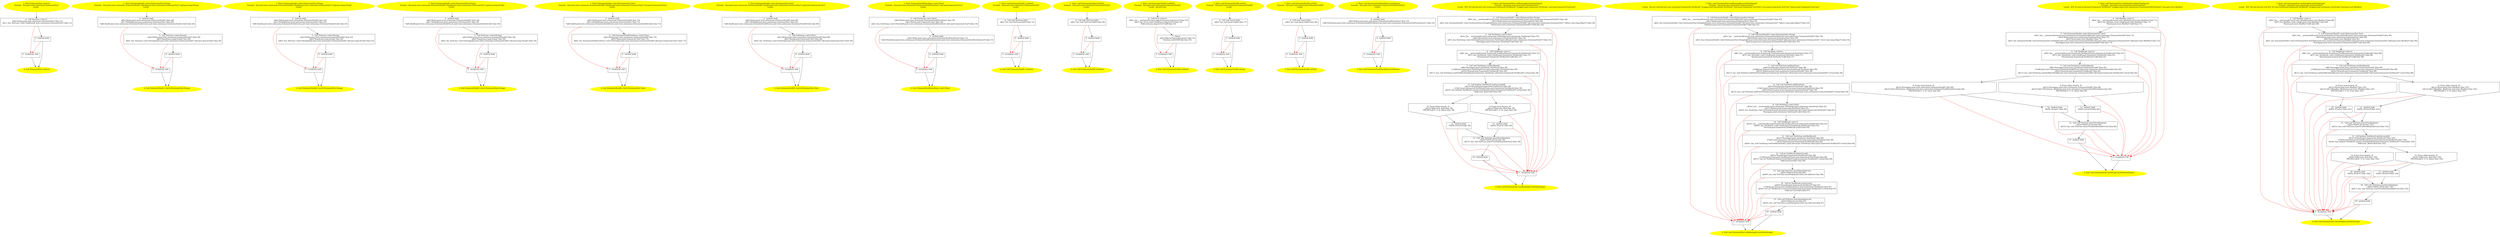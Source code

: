 /* @generated */
digraph cfg {
"junit.tests.extensions.ExtensionTest.<init>().c0cc14cba708fcf833d2f4d3bd3f86f0_1" [label="1: Start ExtensionTest.<init>()\nFormals:  this:junit.tests.extensions.ExtensionTest*\nLocals:  \n  " color=yellow style=filled]
	

	 "junit.tests.extensions.ExtensionTest.<init>().c0cc14cba708fcf833d2f4d3bd3f86f0_1" -> "junit.tests.extensions.ExtensionTest.<init>().c0cc14cba708fcf833d2f4d3bd3f86f0_4" ;
"junit.tests.extensions.ExtensionTest.<init>().c0cc14cba708fcf833d2f4d3bd3f86f0_2" [label="2: Exit ExtensionTest.<init>() \n  " color=yellow style=filled]
	

"junit.tests.extensions.ExtensionTest.<init>().c0cc14cba708fcf833d2f4d3bd3f86f0_3" [label="3:  exceptions sink \n  " shape="box"]
	

	 "junit.tests.extensions.ExtensionTest.<init>().c0cc14cba708fcf833d2f4d3bd3f86f0_3" -> "junit.tests.extensions.ExtensionTest.<init>().c0cc14cba708fcf833d2f4d3bd3f86f0_2" ;
"junit.tests.extensions.ExtensionTest.<init>().c0cc14cba708fcf833d2f4d3bd3f86f0_4" [label="4:  Call TestCase.<init>() \n   n$0=*&this:junit.tests.extensions.ExtensionTest* [line 13]\n  n$1=_fun_TestCase.<init>()(n$0:junit.tests.extensions.ExtensionTest*) [line 13]\n " shape="box"]
	

	 "junit.tests.extensions.ExtensionTest.<init>().c0cc14cba708fcf833d2f4d3bd3f86f0_4" -> "junit.tests.extensions.ExtensionTest.<init>().c0cc14cba708fcf833d2f4d3bd3f86f0_5" ;
	 "junit.tests.extensions.ExtensionTest.<init>().c0cc14cba708fcf833d2f4d3bd3f86f0_4" -> "junit.tests.extensions.ExtensionTest.<init>().c0cc14cba708fcf833d2f4d3bd3f86f0_3" [color="red" ];
"junit.tests.extensions.ExtensionTest.<init>().c0cc14cba708fcf833d2f4d3bd3f86f0_5" [label="5:  method_body \n  " shape="box"]
	

	 "junit.tests.extensions.ExtensionTest.<init>().c0cc14cba708fcf833d2f4d3bd3f86f0_5" -> "junit.tests.extensions.ExtensionTest.<init>().c0cc14cba708fcf833d2f4d3bd3f86f0_2" ;
	 "junit.tests.extensions.ExtensionTest.<init>().c0cc14cba708fcf833d2f4d3bd3f86f0_5" -> "junit.tests.extensions.ExtensionTest.<init>().c0cc14cba708fcf833d2f4d3bd3f86f0_3" [color="red" ];
"junit.tests.extensions.ExtensionTest$1.<init>(junit.tests.extensions.ExtensionTest,java.lang.String).4c914513951a5236ec8d310fa86942c2_1" [label="1: Start ExtensionTest$1.<init>(ExtensionTest,String)\nFormals:  this:junit.tests.extensions.ExtensionTest$1* this$0:junit.tests.extensions.ExtensionTest* arg0:java.lang.String*\nLocals:  \n  " color=yellow style=filled]
	

	 "junit.tests.extensions.ExtensionTest$1.<init>(junit.tests.extensions.ExtensionTest,java.lang.String).4c914513951a5236ec8d310fa86942c2_1" -> "junit.tests.extensions.ExtensionTest$1.<init>(junit.tests.extensions.ExtensionTest,java.lang.String).4c914513951a5236ec8d310fa86942c2_4" ;
"junit.tests.extensions.ExtensionTest$1.<init>(junit.tests.extensions.ExtensionTest,java.lang.String).4c914513951a5236ec8d310fa86942c2_2" [label="2: Exit ExtensionTest$1.<init>(ExtensionTest,String) \n  " color=yellow style=filled]
	

"junit.tests.extensions.ExtensionTest$1.<init>(junit.tests.extensions.ExtensionTest,java.lang.String).4c914513951a5236ec8d310fa86942c2_3" [label="3:  exceptions sink \n  " shape="box"]
	

	 "junit.tests.extensions.ExtensionTest$1.<init>(junit.tests.extensions.ExtensionTest,java.lang.String).4c914513951a5236ec8d310fa86942c2_3" -> "junit.tests.extensions.ExtensionTest$1.<init>(junit.tests.extensions.ExtensionTest,java.lang.String).4c914513951a5236ec8d310fa86942c2_2" ;
"junit.tests.extensions.ExtensionTest$1.<init>(junit.tests.extensions.ExtensionTest,java.lang.String).4c914513951a5236ec8d310fa86942c2_4" [label="4:  method_body \n   n$0=*&this:junit.tests.extensions.ExtensionTest$1* [line 28]\n  n$1=*&this$0:junit.tests.extensions.ExtensionTest* [line 28]\n  *n$0.this$0:junit.tests.extensions.ExtensionTest$1(root junit.tests.extensions.ExtensionTest$1)=n$1 [line 28]\n " shape="box"]
	

	 "junit.tests.extensions.ExtensionTest$1.<init>(junit.tests.extensions.ExtensionTest,java.lang.String).4c914513951a5236ec8d310fa86942c2_4" -> "junit.tests.extensions.ExtensionTest$1.<init>(junit.tests.extensions.ExtensionTest,java.lang.String).4c914513951a5236ec8d310fa86942c2_5" ;
	 "junit.tests.extensions.ExtensionTest$1.<init>(junit.tests.extensions.ExtensionTest,java.lang.String).4c914513951a5236ec8d310fa86942c2_4" -> "junit.tests.extensions.ExtensionTest$1.<init>(junit.tests.extensions.ExtensionTest,java.lang.String).4c914513951a5236ec8d310fa86942c2_3" [color="red" ];
"junit.tests.extensions.ExtensionTest$1.<init>(junit.tests.extensions.ExtensionTest,java.lang.String).4c914513951a5236ec8d310fa86942c2_5" [label="5:  Call TestCase.<init>(String) \n   n$2=*&this:junit.tests.extensions.ExtensionTest$1* [line 28]\n  n$3=*&arg0:java.lang.String* [line 28]\n  n$4=_fun_TestCase.<init>(String)(n$2:junit.tests.extensions.ExtensionTest$1*,n$3:java.lang.String*) [line 28]\n " shape="box"]
	

	 "junit.tests.extensions.ExtensionTest$1.<init>(junit.tests.extensions.ExtensionTest,java.lang.String).4c914513951a5236ec8d310fa86942c2_5" -> "junit.tests.extensions.ExtensionTest$1.<init>(junit.tests.extensions.ExtensionTest,java.lang.String).4c914513951a5236ec8d310fa86942c2_6" ;
	 "junit.tests.extensions.ExtensionTest$1.<init>(junit.tests.extensions.ExtensionTest,java.lang.String).4c914513951a5236ec8d310fa86942c2_5" -> "junit.tests.extensions.ExtensionTest$1.<init>(junit.tests.extensions.ExtensionTest,java.lang.String).4c914513951a5236ec8d310fa86942c2_3" [color="red" ];
"junit.tests.extensions.ExtensionTest$1.<init>(junit.tests.extensions.ExtensionTest,java.lang.String).4c914513951a5236ec8d310fa86942c2_6" [label="6:  method_body \n  " shape="box"]
	

	 "junit.tests.extensions.ExtensionTest$1.<init>(junit.tests.extensions.ExtensionTest,java.lang.String).4c914513951a5236ec8d310fa86942c2_6" -> "junit.tests.extensions.ExtensionTest$1.<init>(junit.tests.extensions.ExtensionTest,java.lang.String).4c914513951a5236ec8d310fa86942c2_2" ;
	 "junit.tests.extensions.ExtensionTest$1.<init>(junit.tests.extensions.ExtensionTest,java.lang.String).4c914513951a5236ec8d310fa86942c2_6" -> "junit.tests.extensions.ExtensionTest$1.<init>(junit.tests.extensions.ExtensionTest,java.lang.String).4c914513951a5236ec8d310fa86942c2_3" [color="red" ];
"junit.tests.extensions.ExtensionTest$2.<init>(junit.tests.extensions.ExtensionTest,java.lang.String).24a0b230aadd2c9277b3f7e085549024_1" [label="1: Start ExtensionTest$2.<init>(ExtensionTest,String)\nFormals:  this:junit.tests.extensions.ExtensionTest$2* this$0:junit.tests.extensions.ExtensionTest* arg0:java.lang.String*\nLocals:  \n  " color=yellow style=filled]
	

	 "junit.tests.extensions.ExtensionTest$2.<init>(junit.tests.extensions.ExtensionTest,java.lang.String).24a0b230aadd2c9277b3f7e085549024_1" -> "junit.tests.extensions.ExtensionTest$2.<init>(junit.tests.extensions.ExtensionTest,java.lang.String).24a0b230aadd2c9277b3f7e085549024_4" ;
"junit.tests.extensions.ExtensionTest$2.<init>(junit.tests.extensions.ExtensionTest,java.lang.String).24a0b230aadd2c9277b3f7e085549024_2" [label="2: Exit ExtensionTest$2.<init>(ExtensionTest,String) \n  " color=yellow style=filled]
	

"junit.tests.extensions.ExtensionTest$2.<init>(junit.tests.extensions.ExtensionTest,java.lang.String).24a0b230aadd2c9277b3f7e085549024_3" [label="3:  exceptions sink \n  " shape="box"]
	

	 "junit.tests.extensions.ExtensionTest$2.<init>(junit.tests.extensions.ExtensionTest,java.lang.String).24a0b230aadd2c9277b3f7e085549024_3" -> "junit.tests.extensions.ExtensionTest$2.<init>(junit.tests.extensions.ExtensionTest,java.lang.String).24a0b230aadd2c9277b3f7e085549024_2" ;
"junit.tests.extensions.ExtensionTest$2.<init>(junit.tests.extensions.ExtensionTest,java.lang.String).24a0b230aadd2c9277b3f7e085549024_4" [label="4:  method_body \n   n$0=*&this:junit.tests.extensions.ExtensionTest$2* [line 43]\n  n$1=*&this$0:junit.tests.extensions.ExtensionTest* [line 43]\n  *n$0.this$0:junit.tests.extensions.ExtensionTest$2(root junit.tests.extensions.ExtensionTest$2)=n$1 [line 43]\n " shape="box"]
	

	 "junit.tests.extensions.ExtensionTest$2.<init>(junit.tests.extensions.ExtensionTest,java.lang.String).24a0b230aadd2c9277b3f7e085549024_4" -> "junit.tests.extensions.ExtensionTest$2.<init>(junit.tests.extensions.ExtensionTest,java.lang.String).24a0b230aadd2c9277b3f7e085549024_5" ;
	 "junit.tests.extensions.ExtensionTest$2.<init>(junit.tests.extensions.ExtensionTest,java.lang.String).24a0b230aadd2c9277b3f7e085549024_4" -> "junit.tests.extensions.ExtensionTest$2.<init>(junit.tests.extensions.ExtensionTest,java.lang.String).24a0b230aadd2c9277b3f7e085549024_3" [color="red" ];
"junit.tests.extensions.ExtensionTest$2.<init>(junit.tests.extensions.ExtensionTest,java.lang.String).24a0b230aadd2c9277b3f7e085549024_5" [label="5:  Call TestCase.<init>(String) \n   n$2=*&this:junit.tests.extensions.ExtensionTest$2* [line 43]\n  n$3=*&arg0:java.lang.String* [line 43]\n  n$4=_fun_TestCase.<init>(String)(n$2:junit.tests.extensions.ExtensionTest$2*,n$3:java.lang.String*) [line 43]\n " shape="box"]
	

	 "junit.tests.extensions.ExtensionTest$2.<init>(junit.tests.extensions.ExtensionTest,java.lang.String).24a0b230aadd2c9277b3f7e085549024_5" -> "junit.tests.extensions.ExtensionTest$2.<init>(junit.tests.extensions.ExtensionTest,java.lang.String).24a0b230aadd2c9277b3f7e085549024_6" ;
	 "junit.tests.extensions.ExtensionTest$2.<init>(junit.tests.extensions.ExtensionTest,java.lang.String).24a0b230aadd2c9277b3f7e085549024_5" -> "junit.tests.extensions.ExtensionTest$2.<init>(junit.tests.extensions.ExtensionTest,java.lang.String).24a0b230aadd2c9277b3f7e085549024_3" [color="red" ];
"junit.tests.extensions.ExtensionTest$2.<init>(junit.tests.extensions.ExtensionTest,java.lang.String).24a0b230aadd2c9277b3f7e085549024_6" [label="6:  method_body \n  " shape="box"]
	

	 "junit.tests.extensions.ExtensionTest$2.<init>(junit.tests.extensions.ExtensionTest,java.lang.String).24a0b230aadd2c9277b3f7e085549024_6" -> "junit.tests.extensions.ExtensionTest$2.<init>(junit.tests.extensions.ExtensionTest,java.lang.String).24a0b230aadd2c9277b3f7e085549024_2" ;
	 "junit.tests.extensions.ExtensionTest$2.<init>(junit.tests.extensions.ExtensionTest,java.lang.String).24a0b230aadd2c9277b3f7e085549024_6" -> "junit.tests.extensions.ExtensionTest$2.<init>(junit.tests.extensions.ExtensionTest,java.lang.String).24a0b230aadd2c9277b3f7e085549024_3" [color="red" ];
"junit.tests.extensions.ExtensionTest$3.<init>(junit.tests.extensions.ExtensionTest,java.lang.String).40237a9f59101d76f66fed3d8fc84373_1" [label="1: Start ExtensionTest$3.<init>(ExtensionTest,String)\nFormals:  this:junit.tests.extensions.ExtensionTest$3* this$0:junit.tests.extensions.ExtensionTest* arg0:java.lang.String*\nLocals:  \n  " color=yellow style=filled]
	

	 "junit.tests.extensions.ExtensionTest$3.<init>(junit.tests.extensions.ExtensionTest,java.lang.String).40237a9f59101d76f66fed3d8fc84373_1" -> "junit.tests.extensions.ExtensionTest$3.<init>(junit.tests.extensions.ExtensionTest,java.lang.String).40237a9f59101d76f66fed3d8fc84373_4" ;
"junit.tests.extensions.ExtensionTest$3.<init>(junit.tests.extensions.ExtensionTest,java.lang.String).40237a9f59101d76f66fed3d8fc84373_2" [label="2: Exit ExtensionTest$3.<init>(ExtensionTest,String) \n  " color=yellow style=filled]
	

"junit.tests.extensions.ExtensionTest$3.<init>(junit.tests.extensions.ExtensionTest,java.lang.String).40237a9f59101d76f66fed3d8fc84373_3" [label="3:  exceptions sink \n  " shape="box"]
	

	 "junit.tests.extensions.ExtensionTest$3.<init>(junit.tests.extensions.ExtensionTest,java.lang.String).40237a9f59101d76f66fed3d8fc84373_3" -> "junit.tests.extensions.ExtensionTest$3.<init>(junit.tests.extensions.ExtensionTest,java.lang.String).40237a9f59101d76f66fed3d8fc84373_2" ;
"junit.tests.extensions.ExtensionTest$3.<init>(junit.tests.extensions.ExtensionTest,java.lang.String).40237a9f59101d76f66fed3d8fc84373_4" [label="4:  method_body \n   n$0=*&this:junit.tests.extensions.ExtensionTest$3* [line 50]\n  n$1=*&this$0:junit.tests.extensions.ExtensionTest* [line 50]\n  *n$0.this$0:junit.tests.extensions.ExtensionTest$3(root junit.tests.extensions.ExtensionTest$3)=n$1 [line 50]\n " shape="box"]
	

	 "junit.tests.extensions.ExtensionTest$3.<init>(junit.tests.extensions.ExtensionTest,java.lang.String).40237a9f59101d76f66fed3d8fc84373_4" -> "junit.tests.extensions.ExtensionTest$3.<init>(junit.tests.extensions.ExtensionTest,java.lang.String).40237a9f59101d76f66fed3d8fc84373_5" ;
	 "junit.tests.extensions.ExtensionTest$3.<init>(junit.tests.extensions.ExtensionTest,java.lang.String).40237a9f59101d76f66fed3d8fc84373_4" -> "junit.tests.extensions.ExtensionTest$3.<init>(junit.tests.extensions.ExtensionTest,java.lang.String).40237a9f59101d76f66fed3d8fc84373_3" [color="red" ];
"junit.tests.extensions.ExtensionTest$3.<init>(junit.tests.extensions.ExtensionTest,java.lang.String).40237a9f59101d76f66fed3d8fc84373_5" [label="5:  Call TestCase.<init>(String) \n   n$2=*&this:junit.tests.extensions.ExtensionTest$3* [line 50]\n  n$3=*&arg0:java.lang.String* [line 50]\n  n$4=_fun_TestCase.<init>(String)(n$2:junit.tests.extensions.ExtensionTest$3*,n$3:java.lang.String*) [line 50]\n " shape="box"]
	

	 "junit.tests.extensions.ExtensionTest$3.<init>(junit.tests.extensions.ExtensionTest,java.lang.String).40237a9f59101d76f66fed3d8fc84373_5" -> "junit.tests.extensions.ExtensionTest$3.<init>(junit.tests.extensions.ExtensionTest,java.lang.String).40237a9f59101d76f66fed3d8fc84373_6" ;
	 "junit.tests.extensions.ExtensionTest$3.<init>(junit.tests.extensions.ExtensionTest,java.lang.String).40237a9f59101d76f66fed3d8fc84373_5" -> "junit.tests.extensions.ExtensionTest$3.<init>(junit.tests.extensions.ExtensionTest,java.lang.String).40237a9f59101d76f66fed3d8fc84373_3" [color="red" ];
"junit.tests.extensions.ExtensionTest$3.<init>(junit.tests.extensions.ExtensionTest,java.lang.String).40237a9f59101d76f66fed3d8fc84373_6" [label="6:  method_body \n  " shape="box"]
	

	 "junit.tests.extensions.ExtensionTest$3.<init>(junit.tests.extensions.ExtensionTest,java.lang.String).40237a9f59101d76f66fed3d8fc84373_6" -> "junit.tests.extensions.ExtensionTest$3.<init>(junit.tests.extensions.ExtensionTest,java.lang.String).40237a9f59101d76f66fed3d8fc84373_2" ;
	 "junit.tests.extensions.ExtensionTest$3.<init>(junit.tests.extensions.ExtensionTest,java.lang.String).40237a9f59101d76f66fed3d8fc84373_6" -> "junit.tests.extensions.ExtensionTest$3.<init>(junit.tests.extensions.ExtensionTest,java.lang.String).40237a9f59101d76f66fed3d8fc84373_3" [color="red" ];
"junit.tests.extensions.ExtensionTest$4.<init>(junit.tests.extensions.ExtensionTest,junit.framework.T.d40348cb59a1727684d417f8f818586d_1" [label="1: Start ExtensionTest$4.<init>(ExtensionTest,Test)\nFormals:  this:junit.tests.extensions.ExtensionTest$4* this$0:junit.tests.extensions.ExtensionTest* test:junit.framework.Test*\nLocals:  \n  " color=yellow style=filled]
	

	 "junit.tests.extensions.ExtensionTest$4.<init>(junit.tests.extensions.ExtensionTest,junit.framework.T.d40348cb59a1727684d417f8f818586d_1" -> "junit.tests.extensions.ExtensionTest$4.<init>(junit.tests.extensions.ExtensionTest,junit.framework.T.d40348cb59a1727684d417f8f818586d_4" ;
"junit.tests.extensions.ExtensionTest$4.<init>(junit.tests.extensions.ExtensionTest,junit.framework.T.d40348cb59a1727684d417f8f818586d_2" [label="2: Exit ExtensionTest$4.<init>(ExtensionTest,Test) \n  " color=yellow style=filled]
	

"junit.tests.extensions.ExtensionTest$4.<init>(junit.tests.extensions.ExtensionTest,junit.framework.T.d40348cb59a1727684d417f8f818586d_3" [label="3:  exceptions sink \n  " shape="box"]
	

	 "junit.tests.extensions.ExtensionTest$4.<init>(junit.tests.extensions.ExtensionTest,junit.framework.T.d40348cb59a1727684d417f8f818586d_3" -> "junit.tests.extensions.ExtensionTest$4.<init>(junit.tests.extensions.ExtensionTest,junit.framework.T.d40348cb59a1727684d417f8f818586d_2" ;
"junit.tests.extensions.ExtensionTest$4.<init>(junit.tests.extensions.ExtensionTest,junit.framework.T.d40348cb59a1727684d417f8f818586d_4" [label="4:  method_body \n   n$0=*&this:junit.tests.extensions.ExtensionTest$4* [line 73]\n  n$1=*&this$0:junit.tests.extensions.ExtensionTest* [line 73]\n  *n$0.this$0:junit.tests.extensions.ExtensionTest$4(root junit.tests.extensions.ExtensionTest$4)=n$1 [line 73]\n " shape="box"]
	

	 "junit.tests.extensions.ExtensionTest$4.<init>(junit.tests.extensions.ExtensionTest,junit.framework.T.d40348cb59a1727684d417f8f818586d_4" -> "junit.tests.extensions.ExtensionTest$4.<init>(junit.tests.extensions.ExtensionTest,junit.framework.T.d40348cb59a1727684d417f8f818586d_5" ;
	 "junit.tests.extensions.ExtensionTest$4.<init>(junit.tests.extensions.ExtensionTest,junit.framework.T.d40348cb59a1727684d417f8f818586d_4" -> "junit.tests.extensions.ExtensionTest$4.<init>(junit.tests.extensions.ExtensionTest,junit.framework.T.d40348cb59a1727684d417f8f818586d_3" [color="red" ];
"junit.tests.extensions.ExtensionTest$4.<init>(junit.tests.extensions.ExtensionTest,junit.framework.T.d40348cb59a1727684d417f8f818586d_5" [label="5:  Call ExtensionTest$TornDown.<init>(Test) \n   n$2=*&this:junit.tests.extensions.ExtensionTest$4* [line 73]\n  n$3=*&test:junit.framework.Test* [line 73]\n  n$4=_fun_ExtensionTest$TornDown.<init>(Test)(n$2:junit.tests.extensions.ExtensionTest$4*,n$3:junit.framework.Test*) [line 73]\n " shape="box"]
	

	 "junit.tests.extensions.ExtensionTest$4.<init>(junit.tests.extensions.ExtensionTest,junit.framework.T.d40348cb59a1727684d417f8f818586d_5" -> "junit.tests.extensions.ExtensionTest$4.<init>(junit.tests.extensions.ExtensionTest,junit.framework.T.d40348cb59a1727684d417f8f818586d_6" ;
	 "junit.tests.extensions.ExtensionTest$4.<init>(junit.tests.extensions.ExtensionTest,junit.framework.T.d40348cb59a1727684d417f8f818586d_5" -> "junit.tests.extensions.ExtensionTest$4.<init>(junit.tests.extensions.ExtensionTest,junit.framework.T.d40348cb59a1727684d417f8f818586d_3" [color="red" ];
"junit.tests.extensions.ExtensionTest$4.<init>(junit.tests.extensions.ExtensionTest,junit.framework.T.d40348cb59a1727684d417f8f818586d_6" [label="6:  method_body \n  " shape="box"]
	

	 "junit.tests.extensions.ExtensionTest$4.<init>(junit.tests.extensions.ExtensionTest,junit.framework.T.d40348cb59a1727684d417f8f818586d_6" -> "junit.tests.extensions.ExtensionTest$4.<init>(junit.tests.extensions.ExtensionTest,junit.framework.T.d40348cb59a1727684d417f8f818586d_2" ;
	 "junit.tests.extensions.ExtensionTest$4.<init>(junit.tests.extensions.ExtensionTest,junit.framework.T.d40348cb59a1727684d417f8f818586d_6" -> "junit.tests.extensions.ExtensionTest$4.<init>(junit.tests.extensions.ExtensionTest,junit.framework.T.d40348cb59a1727684d417f8f818586d_3" [color="red" ];
"junit.tests.extensions.ExtensionTest$5.<init>(junit.tests.extensions.ExtensionTest,junit.framework.T.31bea693ab30a07ae51a63da962594ba_1" [label="1: Start ExtensionTest$5.<init>(ExtensionTest,Test)\nFormals:  this:junit.tests.extensions.ExtensionTest$5* this$0:junit.tests.extensions.ExtensionTest* arg0:junit.framework.Test*\nLocals:  \n  " color=yellow style=filled]
	

	 "junit.tests.extensions.ExtensionTest$5.<init>(junit.tests.extensions.ExtensionTest,junit.framework.T.31bea693ab30a07ae51a63da962594ba_1" -> "junit.tests.extensions.ExtensionTest$5.<init>(junit.tests.extensions.ExtensionTest,junit.framework.T.31bea693ab30a07ae51a63da962594ba_4" ;
"junit.tests.extensions.ExtensionTest$5.<init>(junit.tests.extensions.ExtensionTest,junit.framework.T.31bea693ab30a07ae51a63da962594ba_2" [label="2: Exit ExtensionTest$5.<init>(ExtensionTest,Test) \n  " color=yellow style=filled]
	

"junit.tests.extensions.ExtensionTest$5.<init>(junit.tests.extensions.ExtensionTest,junit.framework.T.31bea693ab30a07ae51a63da962594ba_3" [label="3:  exceptions sink \n  " shape="box"]
	

	 "junit.tests.extensions.ExtensionTest$5.<init>(junit.tests.extensions.ExtensionTest,junit.framework.T.31bea693ab30a07ae51a63da962594ba_3" -> "junit.tests.extensions.ExtensionTest$5.<init>(junit.tests.extensions.ExtensionTest,junit.framework.T.31bea693ab30a07ae51a63da962594ba_2" ;
"junit.tests.extensions.ExtensionTest$5.<init>(junit.tests.extensions.ExtensionTest,junit.framework.T.31bea693ab30a07ae51a63da962594ba_4" [label="4:  method_body \n   n$0=*&this:junit.tests.extensions.ExtensionTest$5* [line 90]\n  n$1=*&this$0:junit.tests.extensions.ExtensionTest* [line 90]\n  *n$0.this$0:junit.tests.extensions.ExtensionTest$5(root junit.tests.extensions.ExtensionTest$5)=n$1 [line 90]\n " shape="box"]
	

	 "junit.tests.extensions.ExtensionTest$5.<init>(junit.tests.extensions.ExtensionTest,junit.framework.T.31bea693ab30a07ae51a63da962594ba_4" -> "junit.tests.extensions.ExtensionTest$5.<init>(junit.tests.extensions.ExtensionTest,junit.framework.T.31bea693ab30a07ae51a63da962594ba_5" ;
	 "junit.tests.extensions.ExtensionTest$5.<init>(junit.tests.extensions.ExtensionTest,junit.framework.T.31bea693ab30a07ae51a63da962594ba_4" -> "junit.tests.extensions.ExtensionTest$5.<init>(junit.tests.extensions.ExtensionTest,junit.framework.T.31bea693ab30a07ae51a63da962594ba_3" [color="red" ];
"junit.tests.extensions.ExtensionTest$5.<init>(junit.tests.extensions.ExtensionTest,junit.framework.T.31bea693ab30a07ae51a63da962594ba_5" [label="5:  Call TestSetup.<init>(Test) \n   n$2=*&this:junit.tests.extensions.ExtensionTest$5* [line 90]\n  n$3=*&arg0:junit.framework.Test* [line 90]\n  n$4=_fun_TestSetup.<init>(Test)(n$2:junit.tests.extensions.ExtensionTest$5*,n$3:junit.framework.Test*) [line 90]\n " shape="box"]
	

	 "junit.tests.extensions.ExtensionTest$5.<init>(junit.tests.extensions.ExtensionTest,junit.framework.T.31bea693ab30a07ae51a63da962594ba_5" -> "junit.tests.extensions.ExtensionTest$5.<init>(junit.tests.extensions.ExtensionTest,junit.framework.T.31bea693ab30a07ae51a63da962594ba_6" ;
	 "junit.tests.extensions.ExtensionTest$5.<init>(junit.tests.extensions.ExtensionTest,junit.framework.T.31bea693ab30a07ae51a63da962594ba_5" -> "junit.tests.extensions.ExtensionTest$5.<init>(junit.tests.extensions.ExtensionTest,junit.framework.T.31bea693ab30a07ae51a63da962594ba_3" [color="red" ];
"junit.tests.extensions.ExtensionTest$5.<init>(junit.tests.extensions.ExtensionTest,junit.framework.T.31bea693ab30a07ae51a63da962594ba_6" [label="6:  method_body \n  " shape="box"]
	

	 "junit.tests.extensions.ExtensionTest$5.<init>(junit.tests.extensions.ExtensionTest,junit.framework.T.31bea693ab30a07ae51a63da962594ba_6" -> "junit.tests.extensions.ExtensionTest$5.<init>(junit.tests.extensions.ExtensionTest,junit.framework.T.31bea693ab30a07ae51a63da962594ba_2" ;
	 "junit.tests.extensions.ExtensionTest$5.<init>(junit.tests.extensions.ExtensionTest,junit.framework.T.31bea693ab30a07ae51a63da962594ba_6" -> "junit.tests.extensions.ExtensionTest$5.<init>(junit.tests.extensions.ExtensionTest,junit.framework.T.31bea693ab30a07ae51a63da962594ba_3" [color="red" ];
"junit.tests.extensions.ExtensionTest$TornDown.<init>(junit.framework.Test).643b247c2f665a2822852f6e8648f018_1" [label="1: Start ExtensionTest$TornDown.<init>(Test)\nFormals:  this:junit.tests.extensions.ExtensionTest$TornDown* test:junit.framework.Test*\nLocals:  \n  " color=yellow style=filled]
	

	 "junit.tests.extensions.ExtensionTest$TornDown.<init>(junit.framework.Test).643b247c2f665a2822852f6e8648f018_1" -> "junit.tests.extensions.ExtensionTest$TornDown.<init>(junit.framework.Test).643b247c2f665a2822852f6e8648f018_4" ;
"junit.tests.extensions.ExtensionTest$TornDown.<init>(junit.framework.Test).643b247c2f665a2822852f6e8648f018_2" [label="2: Exit ExtensionTest$TornDown.<init>(Test) \n  " color=yellow style=filled]
	

"junit.tests.extensions.ExtensionTest$TornDown.<init>(junit.framework.Test).643b247c2f665a2822852f6e8648f018_3" [label="3:  exceptions sink \n  " shape="box"]
	

	 "junit.tests.extensions.ExtensionTest$TornDown.<init>(junit.framework.Test).643b247c2f665a2822852f6e8648f018_3" -> "junit.tests.extensions.ExtensionTest$TornDown.<init>(junit.framework.Test).643b247c2f665a2822852f6e8648f018_2" ;
"junit.tests.extensions.ExtensionTest$TornDown.<init>(junit.framework.Test).643b247c2f665a2822852f6e8648f018_4" [label="4:  Call TestSetup.<init>(Test) \n   n$0=*&this:junit.tests.extensions.ExtensionTest$TornDown* [line 18]\n  n$1=*&test:junit.framework.Test* [line 18]\n  n$2=_fun_TestSetup.<init>(Test)(n$0:junit.tests.extensions.ExtensionTest$TornDown*,n$1:junit.framework.Test*) [line 18]\n " shape="box"]
	

	 "junit.tests.extensions.ExtensionTest$TornDown.<init>(junit.framework.Test).643b247c2f665a2822852f6e8648f018_4" -> "junit.tests.extensions.ExtensionTest$TornDown.<init>(junit.framework.Test).643b247c2f665a2822852f6e8648f018_5" ;
	 "junit.tests.extensions.ExtensionTest$TornDown.<init>(junit.framework.Test).643b247c2f665a2822852f6e8648f018_4" -> "junit.tests.extensions.ExtensionTest$TornDown.<init>(junit.framework.Test).643b247c2f665a2822852f6e8648f018_3" [color="red" ];
"junit.tests.extensions.ExtensionTest$TornDown.<init>(junit.framework.Test).643b247c2f665a2822852f6e8648f018_5" [label="5:  method_body \n   n$3=*&this:junit.tests.extensions.ExtensionTest$TornDown* [line 15]\n  *n$3.fTornDown:junit.tests.extensions.ExtensionTest$TornDown(root junit.tests.extensions.ExtensionTest$TornDown)=0 [line 15]\n " shape="box"]
	

	 "junit.tests.extensions.ExtensionTest$TornDown.<init>(junit.framework.Test).643b247c2f665a2822852f6e8648f018_5" -> "junit.tests.extensions.ExtensionTest$TornDown.<init>(junit.framework.Test).643b247c2f665a2822852f6e8648f018_6" ;
	 "junit.tests.extensions.ExtensionTest$TornDown.<init>(junit.framework.Test).643b247c2f665a2822852f6e8648f018_5" -> "junit.tests.extensions.ExtensionTest$TornDown.<init>(junit.framework.Test).643b247c2f665a2822852f6e8648f018_3" [color="red" ];
"junit.tests.extensions.ExtensionTest$TornDown.<init>(junit.framework.Test).643b247c2f665a2822852f6e8648f018_6" [label="6:  method_body \n  " shape="box"]
	

	 "junit.tests.extensions.ExtensionTest$TornDown.<init>(junit.framework.Test).643b247c2f665a2822852f6e8648f018_6" -> "junit.tests.extensions.ExtensionTest$TornDown.<init>(junit.framework.Test).643b247c2f665a2822852f6e8648f018_2" ;
	 "junit.tests.extensions.ExtensionTest$TornDown.<init>(junit.framework.Test).643b247c2f665a2822852f6e8648f018_6" -> "junit.tests.extensions.ExtensionTest$TornDown.<init>(junit.framework.Test).643b247c2f665a2822852f6e8648f018_3" [color="red" ];
"junit.tests.extensions.ExtensionTest$1.runTest():void.a4e7b248ee56f7d52beabc62fb4726ed_1" [label="1: Start void ExtensionTest$1.runTest()\nFormals:  this:junit.tests.extensions.ExtensionTest$1*\nLocals:  \n  " color=yellow style=filled]
	

	 "junit.tests.extensions.ExtensionTest$1.runTest():void.a4e7b248ee56f7d52beabc62fb4726ed_1" -> "junit.tests.extensions.ExtensionTest$1.runTest():void.a4e7b248ee56f7d52beabc62fb4726ed_4" ;
"junit.tests.extensions.ExtensionTest$1.runTest():void.a4e7b248ee56f7d52beabc62fb4726ed_2" [label="2: Exit void ExtensionTest$1.runTest() \n  " color=yellow style=filled]
	

"junit.tests.extensions.ExtensionTest$1.runTest():void.a4e7b248ee56f7d52beabc62fb4726ed_3" [label="3:  exceptions sink \n  " shape="box"]
	

	 "junit.tests.extensions.ExtensionTest$1.runTest():void.a4e7b248ee56f7d52beabc62fb4726ed_3" -> "junit.tests.extensions.ExtensionTest$1.runTest():void.a4e7b248ee56f7d52beabc62fb4726ed_2" ;
"junit.tests.extensions.ExtensionTest$1.runTest():void.a4e7b248ee56f7d52beabc62fb4726ed_4" [label="4:  Call void TestCase.fail() \n   n$0=_fun_void TestCase.fail()() [line 31]\n " shape="box"]
	

	 "junit.tests.extensions.ExtensionTest$1.runTest():void.a4e7b248ee56f7d52beabc62fb4726ed_4" -> "junit.tests.extensions.ExtensionTest$1.runTest():void.a4e7b248ee56f7d52beabc62fb4726ed_5" ;
	 "junit.tests.extensions.ExtensionTest$1.runTest():void.a4e7b248ee56f7d52beabc62fb4726ed_4" -> "junit.tests.extensions.ExtensionTest$1.runTest():void.a4e7b248ee56f7d52beabc62fb4726ed_3" [color="red" ];
"junit.tests.extensions.ExtensionTest$1.runTest():void.a4e7b248ee56f7d52beabc62fb4726ed_5" [label="5:  method_body \n  " shape="box"]
	

	 "junit.tests.extensions.ExtensionTest$1.runTest():void.a4e7b248ee56f7d52beabc62fb4726ed_5" -> "junit.tests.extensions.ExtensionTest$1.runTest():void.a4e7b248ee56f7d52beabc62fb4726ed_2" ;
	 "junit.tests.extensions.ExtensionTest$1.runTest():void.a4e7b248ee56f7d52beabc62fb4726ed_5" -> "junit.tests.extensions.ExtensionTest$1.runTest():void.a4e7b248ee56f7d52beabc62fb4726ed_3" [color="red" ];
"junit.tests.extensions.ExtensionTest$2.runTest():void.791bdeabe06ec529ac9bcd0f47989085_1" [label="1: Start void ExtensionTest$2.runTest()\nFormals:  this:junit.tests.extensions.ExtensionTest$2*\nLocals:  \n  " color=yellow style=filled]
	

	 "junit.tests.extensions.ExtensionTest$2.runTest():void.791bdeabe06ec529ac9bcd0f47989085_1" -> "junit.tests.extensions.ExtensionTest$2.runTest():void.791bdeabe06ec529ac9bcd0f47989085_4" ;
"junit.tests.extensions.ExtensionTest$2.runTest():void.791bdeabe06ec529ac9bcd0f47989085_2" [label="2: Exit void ExtensionTest$2.runTest() \n  " color=yellow style=filled]
	

"junit.tests.extensions.ExtensionTest$2.runTest():void.791bdeabe06ec529ac9bcd0f47989085_3" [label="3:  exceptions sink \n  " shape="box"]
	

	 "junit.tests.extensions.ExtensionTest$2.runTest():void.791bdeabe06ec529ac9bcd0f47989085_3" -> "junit.tests.extensions.ExtensionTest$2.runTest():void.791bdeabe06ec529ac9bcd0f47989085_2" ;
"junit.tests.extensions.ExtensionTest$2.runTest():void.791bdeabe06ec529ac9bcd0f47989085_4" [label="4:  Call void TestCase.fail() \n   n$0=_fun_void TestCase.fail()() [line 46]\n " shape="box"]
	

	 "junit.tests.extensions.ExtensionTest$2.runTest():void.791bdeabe06ec529ac9bcd0f47989085_4" -> "junit.tests.extensions.ExtensionTest$2.runTest():void.791bdeabe06ec529ac9bcd0f47989085_5" ;
	 "junit.tests.extensions.ExtensionTest$2.runTest():void.791bdeabe06ec529ac9bcd0f47989085_4" -> "junit.tests.extensions.ExtensionTest$2.runTest():void.791bdeabe06ec529ac9bcd0f47989085_3" [color="red" ];
"junit.tests.extensions.ExtensionTest$2.runTest():void.791bdeabe06ec529ac9bcd0f47989085_5" [label="5:  method_body \n  " shape="box"]
	

	 "junit.tests.extensions.ExtensionTest$2.runTest():void.791bdeabe06ec529ac9bcd0f47989085_5" -> "junit.tests.extensions.ExtensionTest$2.runTest():void.791bdeabe06ec529ac9bcd0f47989085_2" ;
	 "junit.tests.extensions.ExtensionTest$2.runTest():void.791bdeabe06ec529ac9bcd0f47989085_5" -> "junit.tests.extensions.ExtensionTest$2.runTest():void.791bdeabe06ec529ac9bcd0f47989085_3" [color="red" ];
"junit.tests.extensions.ExtensionTest$3.runTest():void.941cd19c8c0025968bbc410d14f128de_1" [label="1: Start void ExtensionTest$3.runTest()\nFormals:  this:junit.tests.extensions.ExtensionTest$3*\nLocals:  $irvar0:void \n  " color=yellow style=filled]
	

	 "junit.tests.extensions.ExtensionTest$3.runTest():void.941cd19c8c0025968bbc410d14f128de_1" -> "junit.tests.extensions.ExtensionTest$3.runTest():void.941cd19c8c0025968bbc410d14f128de_4" ;
"junit.tests.extensions.ExtensionTest$3.runTest():void.941cd19c8c0025968bbc410d14f128de_2" [label="2: Exit void ExtensionTest$3.runTest() \n  " color=yellow style=filled]
	

"junit.tests.extensions.ExtensionTest$3.runTest():void.941cd19c8c0025968bbc410d14f128de_3" [label="3:  exceptions sink \n  " shape="box"]
	

	 "junit.tests.extensions.ExtensionTest$3.runTest():void.941cd19c8c0025968bbc410d14f128de_3" -> "junit.tests.extensions.ExtensionTest$3.runTest():void.941cd19c8c0025968bbc410d14f128de_2" ;
"junit.tests.extensions.ExtensionTest$3.runTest():void.941cd19c8c0025968bbc410d14f128de_4" [label="4:  Call Error.<init>() \n   n$0=_fun___new(sizeof(t=java.lang.Error):java.lang.Error*) [line 53]\n  n$1=_fun_Error.<init>()(n$0:java.lang.Error*) [line 53]\n  *&$irvar0:java.lang.Error*=n$0 [line 53]\n " shape="box"]
	

	 "junit.tests.extensions.ExtensionTest$3.runTest():void.941cd19c8c0025968bbc410d14f128de_4" -> "junit.tests.extensions.ExtensionTest$3.runTest():void.941cd19c8c0025968bbc410d14f128de_5" ;
	 "junit.tests.extensions.ExtensionTest$3.runTest():void.941cd19c8c0025968bbc410d14f128de_4" -> "junit.tests.extensions.ExtensionTest$3.runTest():void.941cd19c8c0025968bbc410d14f128de_3" [color="red" ];
"junit.tests.extensions.ExtensionTest$3.runTest():void.941cd19c8c0025968bbc410d14f128de_5" [label="5:  throw \n   n$2=*&$irvar0:java.lang.Error* [line 53]\n  *&return:void=EXN n$2 [line 53]\n " shape="box"]
	

	 "junit.tests.extensions.ExtensionTest$3.runTest():void.941cd19c8c0025968bbc410d14f128de_5" -> "junit.tests.extensions.ExtensionTest$3.runTest():void.941cd19c8c0025968bbc410d14f128de_2" ;
	 "junit.tests.extensions.ExtensionTest$3.runTest():void.941cd19c8c0025968bbc410d14f128de_5" -> "junit.tests.extensions.ExtensionTest$3.runTest():void.941cd19c8c0025968bbc410d14f128de_3" [color="red" ];
"junit.tests.extensions.ExtensionTest$4.setUp():void.75ecf3e94db76250a26881d5d2ac7129_1" [label="1: Start void ExtensionTest$4.setUp()\nFormals:  this:junit.tests.extensions.ExtensionTest$4*\nLocals:  \n  " color=yellow style=filled]
	

	 "junit.tests.extensions.ExtensionTest$4.setUp():void.75ecf3e94db76250a26881d5d2ac7129_1" -> "junit.tests.extensions.ExtensionTest$4.setUp():void.75ecf3e94db76250a26881d5d2ac7129_4" ;
"junit.tests.extensions.ExtensionTest$4.setUp():void.75ecf3e94db76250a26881d5d2ac7129_2" [label="2: Exit void ExtensionTest$4.setUp() \n  " color=yellow style=filled]
	

"junit.tests.extensions.ExtensionTest$4.setUp():void.75ecf3e94db76250a26881d5d2ac7129_3" [label="3:  exceptions sink \n  " shape="box"]
	

	 "junit.tests.extensions.ExtensionTest$4.setUp():void.75ecf3e94db76250a26881d5d2ac7129_3" -> "junit.tests.extensions.ExtensionTest$4.setUp():void.75ecf3e94db76250a26881d5d2ac7129_2" ;
"junit.tests.extensions.ExtensionTest$4.setUp():void.75ecf3e94db76250a26881d5d2ac7129_4" [label="4:  Call void Assert.fail() \n   n$0=_fun_void Assert.fail()() [line 77]\n " shape="box"]
	

	 "junit.tests.extensions.ExtensionTest$4.setUp():void.75ecf3e94db76250a26881d5d2ac7129_4" -> "junit.tests.extensions.ExtensionTest$4.setUp():void.75ecf3e94db76250a26881d5d2ac7129_5" ;
	 "junit.tests.extensions.ExtensionTest$4.setUp():void.75ecf3e94db76250a26881d5d2ac7129_4" -> "junit.tests.extensions.ExtensionTest$4.setUp():void.75ecf3e94db76250a26881d5d2ac7129_3" [color="red" ];
"junit.tests.extensions.ExtensionTest$4.setUp():void.75ecf3e94db76250a26881d5d2ac7129_5" [label="5:  method_body \n  " shape="box"]
	

	 "junit.tests.extensions.ExtensionTest$4.setUp():void.75ecf3e94db76250a26881d5d2ac7129_5" -> "junit.tests.extensions.ExtensionTest$4.setUp():void.75ecf3e94db76250a26881d5d2ac7129_2" ;
	 "junit.tests.extensions.ExtensionTest$4.setUp():void.75ecf3e94db76250a26881d5d2ac7129_5" -> "junit.tests.extensions.ExtensionTest$4.setUp():void.75ecf3e94db76250a26881d5d2ac7129_3" [color="red" ];
"junit.tests.extensions.ExtensionTest$5.setUp():void.02d9864b6d6c90c872145570cc382e6f_1" [label="1: Start void ExtensionTest$5.setUp()\nFormals:  this:junit.tests.extensions.ExtensionTest$5*\nLocals:  \n  " color=yellow style=filled]
	

	 "junit.tests.extensions.ExtensionTest$5.setUp():void.02d9864b6d6c90c872145570cc382e6f_1" -> "junit.tests.extensions.ExtensionTest$5.setUp():void.02d9864b6d6c90c872145570cc382e6f_4" ;
"junit.tests.extensions.ExtensionTest$5.setUp():void.02d9864b6d6c90c872145570cc382e6f_2" [label="2: Exit void ExtensionTest$5.setUp() \n  " color=yellow style=filled]
	

"junit.tests.extensions.ExtensionTest$5.setUp():void.02d9864b6d6c90c872145570cc382e6f_3" [label="3:  exceptions sink \n  " shape="box"]
	

	 "junit.tests.extensions.ExtensionTest$5.setUp():void.02d9864b6d6c90c872145570cc382e6f_3" -> "junit.tests.extensions.ExtensionTest$5.setUp():void.02d9864b6d6c90c872145570cc382e6f_2" ;
"junit.tests.extensions.ExtensionTest$5.setUp():void.02d9864b6d6c90c872145570cc382e6f_4" [label="4:  Call void Assert.fail() \n   n$0=_fun_void Assert.fail()() [line 94]\n " shape="box"]
	

	 "junit.tests.extensions.ExtensionTest$5.setUp():void.02d9864b6d6c90c872145570cc382e6f_4" -> "junit.tests.extensions.ExtensionTest$5.setUp():void.02d9864b6d6c90c872145570cc382e6f_5" ;
	 "junit.tests.extensions.ExtensionTest$5.setUp():void.02d9864b6d6c90c872145570cc382e6f_4" -> "junit.tests.extensions.ExtensionTest$5.setUp():void.02d9864b6d6c90c872145570cc382e6f_3" [color="red" ];
"junit.tests.extensions.ExtensionTest$5.setUp():void.02d9864b6d6c90c872145570cc382e6f_5" [label="5:  method_body \n  " shape="box"]
	

	 "junit.tests.extensions.ExtensionTest$5.setUp():void.02d9864b6d6c90c872145570cc382e6f_5" -> "junit.tests.extensions.ExtensionTest$5.setUp():void.02d9864b6d6c90c872145570cc382e6f_2" ;
	 "junit.tests.extensions.ExtensionTest$5.setUp():void.02d9864b6d6c90c872145570cc382e6f_5" -> "junit.tests.extensions.ExtensionTest$5.setUp():void.02d9864b6d6c90c872145570cc382e6f_3" [color="red" ];
"junit.tests.extensions.ExtensionTest$TornDown.tearDown():void.afe3b919c56d86a5d4ec66f2423ec8e3_1" [label="1: Start void ExtensionTest$TornDown.tearDown()\nFormals:  this:junit.tests.extensions.ExtensionTest$TornDown*\nLocals:  \n  " color=yellow style=filled]
	

	 "junit.tests.extensions.ExtensionTest$TornDown.tearDown():void.afe3b919c56d86a5d4ec66f2423ec8e3_1" -> "junit.tests.extensions.ExtensionTest$TornDown.tearDown():void.afe3b919c56d86a5d4ec66f2423ec8e3_4" ;
"junit.tests.extensions.ExtensionTest$TornDown.tearDown():void.afe3b919c56d86a5d4ec66f2423ec8e3_2" [label="2: Exit void ExtensionTest$TornDown.tearDown() \n  " color=yellow style=filled]
	

"junit.tests.extensions.ExtensionTest$TornDown.tearDown():void.afe3b919c56d86a5d4ec66f2423ec8e3_3" [label="3:  exceptions sink \n  " shape="box"]
	

	 "junit.tests.extensions.ExtensionTest$TornDown.tearDown():void.afe3b919c56d86a5d4ec66f2423ec8e3_3" -> "junit.tests.extensions.ExtensionTest$TornDown.tearDown():void.afe3b919c56d86a5d4ec66f2423ec8e3_2" ;
"junit.tests.extensions.ExtensionTest$TornDown.tearDown():void.afe3b919c56d86a5d4ec66f2423ec8e3_4" [label="4:  method_body \n   n$0=*&this:junit.tests.extensions.ExtensionTest$TornDown* [line 23]\n  *n$0.fTornDown:junit.tests.extensions.ExtensionTest$TornDown(root junit.tests.extensions.ExtensionTest$TornDown)=1 [line 23]\n " shape="box"]
	

	 "junit.tests.extensions.ExtensionTest$TornDown.tearDown():void.afe3b919c56d86a5d4ec66f2423ec8e3_4" -> "junit.tests.extensions.ExtensionTest$TornDown.tearDown():void.afe3b919c56d86a5d4ec66f2423ec8e3_5" ;
	 "junit.tests.extensions.ExtensionTest$TornDown.tearDown():void.afe3b919c56d86a5d4ec66f2423ec8e3_4" -> "junit.tests.extensions.ExtensionTest$TornDown.tearDown():void.afe3b919c56d86a5d4ec66f2423ec8e3_3" [color="red" ];
"junit.tests.extensions.ExtensionTest$TornDown.tearDown():void.afe3b919c56d86a5d4ec66f2423ec8e3_5" [label="5:  method_body \n  " shape="box"]
	

	 "junit.tests.extensions.ExtensionTest$TornDown.tearDown():void.afe3b919c56d86a5d4ec66f2423ec8e3_5" -> "junit.tests.extensions.ExtensionTest$TornDown.tearDown():void.afe3b919c56d86a5d4ec66f2423ec8e3_2" ;
	 "junit.tests.extensions.ExtensionTest$TornDown.tearDown():void.afe3b919c56d86a5d4ec66f2423ec8e3_5" -> "junit.tests.extensions.ExtensionTest$TornDown.tearDown():void.afe3b919c56d86a5d4ec66f2423ec8e3_3" [color="red" ];
"junit.tests.extensions.ExtensionTest.testRunningErrorInTestSetup():void.ef89e8d7e55c346082d794a6ee8e9699_1" [label="1: Start void ExtensionTest.testRunningErrorInTestSetup()\nFormals:  this:junit.tests.extensions.ExtensionTest*\nLocals:  $T0_45:void $irvar0:void result:junit.framework.TestResult* wrapper:junit.extensions.TestSetup* test:junit.framework.TestCase* \n  " color=yellow style=filled]
	

	 "junit.tests.extensions.ExtensionTest.testRunningErrorInTestSetup():void.ef89e8d7e55c346082d794a6ee8e9699_1" -> "junit.tests.extensions.ExtensionTest.testRunningErrorInTestSetup():void.ef89e8d7e55c346082d794a6ee8e9699_4" ;
"junit.tests.extensions.ExtensionTest.testRunningErrorInTestSetup():void.ef89e8d7e55c346082d794a6ee8e9699_2" [label="2: Exit void ExtensionTest.testRunningErrorInTestSetup() \n  " color=yellow style=filled]
	

"junit.tests.extensions.ExtensionTest.testRunningErrorInTestSetup():void.ef89e8d7e55c346082d794a6ee8e9699_3" [label="3:  exceptions sink \n  " shape="box"]
	

	 "junit.tests.extensions.ExtensionTest.testRunningErrorInTestSetup():void.ef89e8d7e55c346082d794a6ee8e9699_3" -> "junit.tests.extensions.ExtensionTest.testRunningErrorInTestSetup():void.ef89e8d7e55c346082d794a6ee8e9699_2" ;
"junit.tests.extensions.ExtensionTest.testRunningErrorInTestSetup():void.ef89e8d7e55c346082d794a6ee8e9699_4" [label="4:  Call ExtensionTest$1.<init>(ExtensionTest,String) \n   n$0=_fun___new(sizeof(t=junit.tests.extensions.ExtensionTest$1):junit.tests.extensions.ExtensionTest$1*) [line 28]\n  n$1=*&this:junit.tests.extensions.ExtensionTest* [line 28]\n  n$2=_fun_ExtensionTest$1.<init>(ExtensionTest,String)(n$0:junit.tests.extensions.ExtensionTest$1*,n$1:junit.tests.extensions.ExtensionTest*,\"failure\":java.lang.Object*) [line 28]\n  *&test:junit.tests.extensions.ExtensionTest$1*=n$0 [line 28]\n " shape="box"]
	

	 "junit.tests.extensions.ExtensionTest.testRunningErrorInTestSetup():void.ef89e8d7e55c346082d794a6ee8e9699_4" -> "junit.tests.extensions.ExtensionTest.testRunningErrorInTestSetup():void.ef89e8d7e55c346082d794a6ee8e9699_5" ;
	 "junit.tests.extensions.ExtensionTest.testRunningErrorInTestSetup():void.ef89e8d7e55c346082d794a6ee8e9699_4" -> "junit.tests.extensions.ExtensionTest.testRunningErrorInTestSetup():void.ef89e8d7e55c346082d794a6ee8e9699_3" [color="red" ];
"junit.tests.extensions.ExtensionTest.testRunningErrorInTestSetup():void.ef89e8d7e55c346082d794a6ee8e9699_5" [label="5:  Call TestSetup.<init>(Test) \n   n$3=_fun___new(sizeof(t=junit.extensions.TestSetup):junit.extensions.TestSetup*) [line 35]\n  n$4=*&test:junit.tests.extensions.ExtensionTest$1* [line 35]\n  n$5=_fun_TestSetup.<init>(Test)(n$3:junit.extensions.TestSetup*,n$4:junit.tests.extensions.ExtensionTest$1*) [line 35]\n  *&wrapper:junit.extensions.TestSetup*=n$3 [line 35]\n " shape="box"]
	

	 "junit.tests.extensions.ExtensionTest.testRunningErrorInTestSetup():void.ef89e8d7e55c346082d794a6ee8e9699_5" -> "junit.tests.extensions.ExtensionTest.testRunningErrorInTestSetup():void.ef89e8d7e55c346082d794a6ee8e9699_6" ;
	 "junit.tests.extensions.ExtensionTest.testRunningErrorInTestSetup():void.ef89e8d7e55c346082d794a6ee8e9699_5" -> "junit.tests.extensions.ExtensionTest.testRunningErrorInTestSetup():void.ef89e8d7e55c346082d794a6ee8e9699_3" [color="red" ];
"junit.tests.extensions.ExtensionTest.testRunningErrorInTestSetup():void.ef89e8d7e55c346082d794a6ee8e9699_6" [label="6:  Call TestResult.<init>() \n   n$6=_fun___new(sizeof(t=junit.framework.TestResult):junit.framework.TestResult*) [line 37]\n  n$7=_fun_TestResult.<init>()(n$6:junit.framework.TestResult*) [line 37]\n  *&result:junit.framework.TestResult*=n$6 [line 37]\n " shape="box"]
	

	 "junit.tests.extensions.ExtensionTest.testRunningErrorInTestSetup():void.ef89e8d7e55c346082d794a6ee8e9699_6" -> "junit.tests.extensions.ExtensionTest.testRunningErrorInTestSetup():void.ef89e8d7e55c346082d794a6ee8e9699_7" ;
	 "junit.tests.extensions.ExtensionTest.testRunningErrorInTestSetup():void.ef89e8d7e55c346082d794a6ee8e9699_6" -> "junit.tests.extensions.ExtensionTest.testRunningErrorInTestSetup():void.ef89e8d7e55c346082d794a6ee8e9699_3" [color="red" ];
"junit.tests.extensions.ExtensionTest.testRunningErrorInTestSetup():void.ef89e8d7e55c346082d794a6ee8e9699_7" [label="7:  Call void TestSetup.run(TestResult) \n   n$8=*&wrapper:junit.extensions.TestSetup* [line 38]\n  _=*n$8:junit.extensions.TestSetup*(root junit.extensions.TestSetup) [line 38]\n  n$10=*&result:junit.framework.TestResult* [line 38]\n  n$11=_fun_void TestSetup.run(TestResult)(n$8:junit.extensions.TestSetup*,n$10:junit.framework.TestResult*) virtual [line 38]\n " shape="box"]
	

	 "junit.tests.extensions.ExtensionTest.testRunningErrorInTestSetup():void.ef89e8d7e55c346082d794a6ee8e9699_7" -> "junit.tests.extensions.ExtensionTest.testRunningErrorInTestSetup():void.ef89e8d7e55c346082d794a6ee8e9699_8" ;
	 "junit.tests.extensions.ExtensionTest.testRunningErrorInTestSetup():void.ef89e8d7e55c346082d794a6ee8e9699_7" -> "junit.tests.extensions.ExtensionTest.testRunningErrorInTestSetup():void.ef89e8d7e55c346082d794a6ee8e9699_3" [color="red" ];
"junit.tests.extensions.ExtensionTest.testRunningErrorInTestSetup():void.ef89e8d7e55c346082d794a6ee8e9699_8" [label="8:  Call boolean TestResult.wasSuccessful() \n   n$12=*&result:junit.framework.TestResult* [line 39]\n  _=*n$12:junit.framework.TestResult*(root junit.framework.TestResult) [line 39]\n  n$14=_fun_boolean TestResult.wasSuccessful()(n$12:junit.framework.TestResult*) virtual [line 39]\n  *&$irvar0:_Bool=n$14 [line 39]\n " shape="box"]
	

	 "junit.tests.extensions.ExtensionTest.testRunningErrorInTestSetup():void.ef89e8d7e55c346082d794a6ee8e9699_8" -> "junit.tests.extensions.ExtensionTest.testRunningErrorInTestSetup():void.ef89e8d7e55c346082d794a6ee8e9699_9" ;
	 "junit.tests.extensions.ExtensionTest.testRunningErrorInTestSetup():void.ef89e8d7e55c346082d794a6ee8e9699_8" -> "junit.tests.extensions.ExtensionTest.testRunningErrorInTestSetup():void.ef89e8d7e55c346082d794a6ee8e9699_10" ;
	 "junit.tests.extensions.ExtensionTest.testRunningErrorInTestSetup():void.ef89e8d7e55c346082d794a6ee8e9699_8" -> "junit.tests.extensions.ExtensionTest.testRunningErrorInTestSetup():void.ef89e8d7e55c346082d794a6ee8e9699_3" [color="red" ];
"junit.tests.extensions.ExtensionTest.testRunningErrorInTestSetup():void.ef89e8d7e55c346082d794a6ee8e9699_9" [label="9: Prune (true branch, if) \n   n$15=*&$irvar0:_Bool [line 39]\n  PRUNE(!(n$15 != 0), true); [line 39]\n " shape="invhouse"]
	

	 "junit.tests.extensions.ExtensionTest.testRunningErrorInTestSetup():void.ef89e8d7e55c346082d794a6ee8e9699_9" -> "junit.tests.extensions.ExtensionTest.testRunningErrorInTestSetup():void.ef89e8d7e55c346082d794a6ee8e9699_11" ;
	 "junit.tests.extensions.ExtensionTest.testRunningErrorInTestSetup():void.ef89e8d7e55c346082d794a6ee8e9699_9" -> "junit.tests.extensions.ExtensionTest.testRunningErrorInTestSetup():void.ef89e8d7e55c346082d794a6ee8e9699_3" [color="red" ];
"junit.tests.extensions.ExtensionTest.testRunningErrorInTestSetup():void.ef89e8d7e55c346082d794a6ee8e9699_10" [label="10: Prune (false branch, if) \n   n$15=*&$irvar0:_Bool [line 39]\n  PRUNE((n$15 != 0), false); [line 39]\n " shape="invhouse"]
	

	 "junit.tests.extensions.ExtensionTest.testRunningErrorInTestSetup():void.ef89e8d7e55c346082d794a6ee8e9699_10" -> "junit.tests.extensions.ExtensionTest.testRunningErrorInTestSetup():void.ef89e8d7e55c346082d794a6ee8e9699_12" ;
	 "junit.tests.extensions.ExtensionTest.testRunningErrorInTestSetup():void.ef89e8d7e55c346082d794a6ee8e9699_10" -> "junit.tests.extensions.ExtensionTest.testRunningErrorInTestSetup():void.ef89e8d7e55c346082d794a6ee8e9699_3" [color="red" ];
"junit.tests.extensions.ExtensionTest.testRunningErrorInTestSetup():void.ef89e8d7e55c346082d794a6ee8e9699_11" [label="11:  method_body \n   *&$T0_45:int=1 [line 39]\n " shape="box"]
	

	 "junit.tests.extensions.ExtensionTest.testRunningErrorInTestSetup():void.ef89e8d7e55c346082d794a6ee8e9699_11" -> "junit.tests.extensions.ExtensionTest.testRunningErrorInTestSetup():void.ef89e8d7e55c346082d794a6ee8e9699_13" ;
	 "junit.tests.extensions.ExtensionTest.testRunningErrorInTestSetup():void.ef89e8d7e55c346082d794a6ee8e9699_11" -> "junit.tests.extensions.ExtensionTest.testRunningErrorInTestSetup():void.ef89e8d7e55c346082d794a6ee8e9699_3" [color="red" ];
"junit.tests.extensions.ExtensionTest.testRunningErrorInTestSetup():void.ef89e8d7e55c346082d794a6ee8e9699_12" [label="12:  method_body \n   *&$T0_45:int=0 [line 39]\n " shape="box"]
	

	 "junit.tests.extensions.ExtensionTest.testRunningErrorInTestSetup():void.ef89e8d7e55c346082d794a6ee8e9699_12" -> "junit.tests.extensions.ExtensionTest.testRunningErrorInTestSetup():void.ef89e8d7e55c346082d794a6ee8e9699_13" ;
	 "junit.tests.extensions.ExtensionTest.testRunningErrorInTestSetup():void.ef89e8d7e55c346082d794a6ee8e9699_12" -> "junit.tests.extensions.ExtensionTest.testRunningErrorInTestSetup():void.ef89e8d7e55c346082d794a6ee8e9699_3" [color="red" ];
"junit.tests.extensions.ExtensionTest.testRunningErrorInTestSetup():void.ef89e8d7e55c346082d794a6ee8e9699_13" [label="13:  Call void TestCase.assertTrue(boolean) \n   n$16=*&$T0_45:int [line 39]\n  n$17=_fun_void TestCase.assertTrue(boolean)(n$16:int) [line 39]\n " shape="box"]
	

	 "junit.tests.extensions.ExtensionTest.testRunningErrorInTestSetup():void.ef89e8d7e55c346082d794a6ee8e9699_13" -> "junit.tests.extensions.ExtensionTest.testRunningErrorInTestSetup():void.ef89e8d7e55c346082d794a6ee8e9699_14" ;
	 "junit.tests.extensions.ExtensionTest.testRunningErrorInTestSetup():void.ef89e8d7e55c346082d794a6ee8e9699_13" -> "junit.tests.extensions.ExtensionTest.testRunningErrorInTestSetup():void.ef89e8d7e55c346082d794a6ee8e9699_3" [color="red" ];
"junit.tests.extensions.ExtensionTest.testRunningErrorInTestSetup():void.ef89e8d7e55c346082d794a6ee8e9699_14" [label="14:  method_body \n  " shape="box"]
	

	 "junit.tests.extensions.ExtensionTest.testRunningErrorInTestSetup():void.ef89e8d7e55c346082d794a6ee8e9699_14" -> "junit.tests.extensions.ExtensionTest.testRunningErrorInTestSetup():void.ef89e8d7e55c346082d794a6ee8e9699_2" ;
	 "junit.tests.extensions.ExtensionTest.testRunningErrorInTestSetup():void.ef89e8d7e55c346082d794a6ee8e9699_14" -> "junit.tests.extensions.ExtensionTest.testRunningErrorInTestSetup():void.ef89e8d7e55c346082d794a6ee8e9699_3" [color="red" ];
"junit.tests.extensions.ExtensionTest.testRunningErrorsInTestSetup():void.c6804bb86ab145246920857966dbc278_1" [label="1: Start void ExtensionTest.testRunningErrorsInTestSetup()\nFormals:  this:junit.tests.extensions.ExtensionTest*\nLocals:  $irvar1:void $irvar0:void result:junit.framework.TestResult* wrapper:junit.extensions.TestSetup* suite:junit.framework.TestSuite* error:junit.framework.TestCase* failure:junit.framework.TestCase* \n  " color=yellow style=filled]
	

	 "junit.tests.extensions.ExtensionTest.testRunningErrorsInTestSetup():void.c6804bb86ab145246920857966dbc278_1" -> "junit.tests.extensions.ExtensionTest.testRunningErrorsInTestSetup():void.c6804bb86ab145246920857966dbc278_4" ;
"junit.tests.extensions.ExtensionTest.testRunningErrorsInTestSetup():void.c6804bb86ab145246920857966dbc278_2" [label="2: Exit void ExtensionTest.testRunningErrorsInTestSetup() \n  " color=yellow style=filled]
	

"junit.tests.extensions.ExtensionTest.testRunningErrorsInTestSetup():void.c6804bb86ab145246920857966dbc278_3" [label="3:  exceptions sink \n  " shape="box"]
	

	 "junit.tests.extensions.ExtensionTest.testRunningErrorsInTestSetup():void.c6804bb86ab145246920857966dbc278_3" -> "junit.tests.extensions.ExtensionTest.testRunningErrorsInTestSetup():void.c6804bb86ab145246920857966dbc278_2" ;
"junit.tests.extensions.ExtensionTest.testRunningErrorsInTestSetup():void.c6804bb86ab145246920857966dbc278_4" [label="4:  Call ExtensionTest$2.<init>(ExtensionTest,String) \n   n$0=_fun___new(sizeof(t=junit.tests.extensions.ExtensionTest$2):junit.tests.extensions.ExtensionTest$2*) [line 43]\n  n$1=*&this:junit.tests.extensions.ExtensionTest* [line 43]\n  n$2=_fun_ExtensionTest$2.<init>(ExtensionTest,String)(n$0:junit.tests.extensions.ExtensionTest$2*,n$1:junit.tests.extensions.ExtensionTest*,\"failure\":java.lang.Object*) [line 43]\n  *&failure:junit.tests.extensions.ExtensionTest$2*=n$0 [line 43]\n " shape="box"]
	

	 "junit.tests.extensions.ExtensionTest.testRunningErrorsInTestSetup():void.c6804bb86ab145246920857966dbc278_4" -> "junit.tests.extensions.ExtensionTest.testRunningErrorsInTestSetup():void.c6804bb86ab145246920857966dbc278_5" ;
	 "junit.tests.extensions.ExtensionTest.testRunningErrorsInTestSetup():void.c6804bb86ab145246920857966dbc278_4" -> "junit.tests.extensions.ExtensionTest.testRunningErrorsInTestSetup():void.c6804bb86ab145246920857966dbc278_3" [color="red" ];
"junit.tests.extensions.ExtensionTest.testRunningErrorsInTestSetup():void.c6804bb86ab145246920857966dbc278_5" [label="5:  Call ExtensionTest$3.<init>(ExtensionTest,String) \n   n$3=_fun___new(sizeof(t=junit.tests.extensions.ExtensionTest$3):junit.tests.extensions.ExtensionTest$3*) [line 50]\n  n$4=*&this:junit.tests.extensions.ExtensionTest* [line 50]\n  n$5=_fun_ExtensionTest$3.<init>(ExtensionTest,String)(n$3:junit.tests.extensions.ExtensionTest$3*,n$4:junit.tests.extensions.ExtensionTest*,\"error\":java.lang.Object*) [line 50]\n  *&error:junit.tests.extensions.ExtensionTest$3*=n$3 [line 50]\n " shape="box"]
	

	 "junit.tests.extensions.ExtensionTest.testRunningErrorsInTestSetup():void.c6804bb86ab145246920857966dbc278_5" -> "junit.tests.extensions.ExtensionTest.testRunningErrorsInTestSetup():void.c6804bb86ab145246920857966dbc278_6" ;
	 "junit.tests.extensions.ExtensionTest.testRunningErrorsInTestSetup():void.c6804bb86ab145246920857966dbc278_5" -> "junit.tests.extensions.ExtensionTest.testRunningErrorsInTestSetup():void.c6804bb86ab145246920857966dbc278_3" [color="red" ];
"junit.tests.extensions.ExtensionTest.testRunningErrorsInTestSetup():void.c6804bb86ab145246920857966dbc278_6" [label="6:  Call TestSuite.<init>() \n   n$6=_fun___new(sizeof(t=junit.framework.TestSuite):junit.framework.TestSuite*) [line 57]\n  n$7=_fun_TestSuite.<init>()(n$6:junit.framework.TestSuite*) [line 57]\n  *&suite:junit.framework.TestSuite*=n$6 [line 57]\n " shape="box"]
	

	 "junit.tests.extensions.ExtensionTest.testRunningErrorsInTestSetup():void.c6804bb86ab145246920857966dbc278_6" -> "junit.tests.extensions.ExtensionTest.testRunningErrorsInTestSetup():void.c6804bb86ab145246920857966dbc278_7" ;
	 "junit.tests.extensions.ExtensionTest.testRunningErrorsInTestSetup():void.c6804bb86ab145246920857966dbc278_6" -> "junit.tests.extensions.ExtensionTest.testRunningErrorsInTestSetup():void.c6804bb86ab145246920857966dbc278_3" [color="red" ];
"junit.tests.extensions.ExtensionTest.testRunningErrorsInTestSetup():void.c6804bb86ab145246920857966dbc278_7" [label="7:  Call void TestSuite.addTest(Test) \n   n$8=*&suite:junit.framework.TestSuite* [line 58]\n  _=*n$8:junit.framework.TestSuite*(root junit.framework.TestSuite) [line 58]\n  n$10=*&failure:junit.tests.extensions.ExtensionTest$2* [line 58]\n  n$11=_fun_void TestSuite.addTest(Test)(n$8:junit.framework.TestSuite*,n$10:junit.tests.extensions.ExtensionTest$2*) virtual [line 58]\n " shape="box"]
	

	 "junit.tests.extensions.ExtensionTest.testRunningErrorsInTestSetup():void.c6804bb86ab145246920857966dbc278_7" -> "junit.tests.extensions.ExtensionTest.testRunningErrorsInTestSetup():void.c6804bb86ab145246920857966dbc278_8" ;
	 "junit.tests.extensions.ExtensionTest.testRunningErrorsInTestSetup():void.c6804bb86ab145246920857966dbc278_7" -> "junit.tests.extensions.ExtensionTest.testRunningErrorsInTestSetup():void.c6804bb86ab145246920857966dbc278_3" [color="red" ];
"junit.tests.extensions.ExtensionTest.testRunningErrorsInTestSetup():void.c6804bb86ab145246920857966dbc278_8" [label="8:  Call void TestSuite.addTest(Test) \n   n$12=*&suite:junit.framework.TestSuite* [line 59]\n  _=*n$12:junit.framework.TestSuite*(root junit.framework.TestSuite) [line 59]\n  n$14=*&error:junit.tests.extensions.ExtensionTest$3* [line 59]\n  n$15=_fun_void TestSuite.addTest(Test)(n$12:junit.framework.TestSuite*,n$14:junit.tests.extensions.ExtensionTest$3*) virtual [line 59]\n " shape="box"]
	

	 "junit.tests.extensions.ExtensionTest.testRunningErrorsInTestSetup():void.c6804bb86ab145246920857966dbc278_8" -> "junit.tests.extensions.ExtensionTest.testRunningErrorsInTestSetup():void.c6804bb86ab145246920857966dbc278_9" ;
	 "junit.tests.extensions.ExtensionTest.testRunningErrorsInTestSetup():void.c6804bb86ab145246920857966dbc278_8" -> "junit.tests.extensions.ExtensionTest.testRunningErrorsInTestSetup():void.c6804bb86ab145246920857966dbc278_3" [color="red" ];
"junit.tests.extensions.ExtensionTest.testRunningErrorsInTestSetup():void.c6804bb86ab145246920857966dbc278_9" [label="9:  Call TestSetup.<init>(Test) \n   n$16=_fun___new(sizeof(t=junit.extensions.TestSetup):junit.extensions.TestSetup*) [line 61]\n  n$17=*&suite:junit.framework.TestSuite* [line 61]\n  n$18=_fun_TestSetup.<init>(Test)(n$16:junit.extensions.TestSetup*,n$17:junit.framework.TestSuite*) [line 61]\n  *&wrapper:junit.extensions.TestSetup*=n$16 [line 61]\n " shape="box"]
	

	 "junit.tests.extensions.ExtensionTest.testRunningErrorsInTestSetup():void.c6804bb86ab145246920857966dbc278_9" -> "junit.tests.extensions.ExtensionTest.testRunningErrorsInTestSetup():void.c6804bb86ab145246920857966dbc278_10" ;
	 "junit.tests.extensions.ExtensionTest.testRunningErrorsInTestSetup():void.c6804bb86ab145246920857966dbc278_9" -> "junit.tests.extensions.ExtensionTest.testRunningErrorsInTestSetup():void.c6804bb86ab145246920857966dbc278_3" [color="red" ];
"junit.tests.extensions.ExtensionTest.testRunningErrorsInTestSetup():void.c6804bb86ab145246920857966dbc278_10" [label="10:  Call TestResult.<init>() \n   n$19=_fun___new(sizeof(t=junit.framework.TestResult):junit.framework.TestResult*) [line 63]\n  n$20=_fun_TestResult.<init>()(n$19:junit.framework.TestResult*) [line 63]\n  *&result:junit.framework.TestResult*=n$19 [line 63]\n " shape="box"]
	

	 "junit.tests.extensions.ExtensionTest.testRunningErrorsInTestSetup():void.c6804bb86ab145246920857966dbc278_10" -> "junit.tests.extensions.ExtensionTest.testRunningErrorsInTestSetup():void.c6804bb86ab145246920857966dbc278_11" ;
	 "junit.tests.extensions.ExtensionTest.testRunningErrorsInTestSetup():void.c6804bb86ab145246920857966dbc278_10" -> "junit.tests.extensions.ExtensionTest.testRunningErrorsInTestSetup():void.c6804bb86ab145246920857966dbc278_3" [color="red" ];
"junit.tests.extensions.ExtensionTest.testRunningErrorsInTestSetup():void.c6804bb86ab145246920857966dbc278_11" [label="11:  Call void TestSetup.run(TestResult) \n   n$21=*&wrapper:junit.extensions.TestSetup* [line 64]\n  _=*n$21:junit.extensions.TestSetup*(root junit.extensions.TestSetup) [line 64]\n  n$23=*&result:junit.framework.TestResult* [line 64]\n  n$24=_fun_void TestSetup.run(TestResult)(n$21:junit.extensions.TestSetup*,n$23:junit.framework.TestResult*) virtual [line 64]\n " shape="box"]
	

	 "junit.tests.extensions.ExtensionTest.testRunningErrorsInTestSetup():void.c6804bb86ab145246920857966dbc278_11" -> "junit.tests.extensions.ExtensionTest.testRunningErrorsInTestSetup():void.c6804bb86ab145246920857966dbc278_12" ;
	 "junit.tests.extensions.ExtensionTest.testRunningErrorsInTestSetup():void.c6804bb86ab145246920857966dbc278_11" -> "junit.tests.extensions.ExtensionTest.testRunningErrorsInTestSetup():void.c6804bb86ab145246920857966dbc278_3" [color="red" ];
"junit.tests.extensions.ExtensionTest.testRunningErrorsInTestSetup():void.c6804bb86ab145246920857966dbc278_12" [label="12:  Call int TestResult.failureCount() \n   n$25=*&result:junit.framework.TestResult* [line 66]\n  _=*n$25:junit.framework.TestResult*(root junit.framework.TestResult) [line 66]\n  n$27=_fun_int TestResult.failureCount()(n$25:junit.framework.TestResult*) virtual [line 66]\n  *&$irvar0:int=n$27 [line 66]\n " shape="box"]
	

	 "junit.tests.extensions.ExtensionTest.testRunningErrorsInTestSetup():void.c6804bb86ab145246920857966dbc278_12" -> "junit.tests.extensions.ExtensionTest.testRunningErrorsInTestSetup():void.c6804bb86ab145246920857966dbc278_13" ;
	 "junit.tests.extensions.ExtensionTest.testRunningErrorsInTestSetup():void.c6804bb86ab145246920857966dbc278_12" -> "junit.tests.extensions.ExtensionTest.testRunningErrorsInTestSetup():void.c6804bb86ab145246920857966dbc278_3" [color="red" ];
"junit.tests.extensions.ExtensionTest.testRunningErrorsInTestSetup():void.c6804bb86ab145246920857966dbc278_13" [label="13:  Call void TestCase.assertEquals(int,int) \n   n$28=*&$irvar0:int [line 66]\n  n$29=_fun_void TestCase.assertEquals(int,int)(1:int,n$28:int) [line 66]\n " shape="box"]
	

	 "junit.tests.extensions.ExtensionTest.testRunningErrorsInTestSetup():void.c6804bb86ab145246920857966dbc278_13" -> "junit.tests.extensions.ExtensionTest.testRunningErrorsInTestSetup():void.c6804bb86ab145246920857966dbc278_14" ;
	 "junit.tests.extensions.ExtensionTest.testRunningErrorsInTestSetup():void.c6804bb86ab145246920857966dbc278_13" -> "junit.tests.extensions.ExtensionTest.testRunningErrorsInTestSetup():void.c6804bb86ab145246920857966dbc278_3" [color="red" ];
"junit.tests.extensions.ExtensionTest.testRunningErrorsInTestSetup():void.c6804bb86ab145246920857966dbc278_14" [label="14:  Call int TestResult.errorCount() \n   n$30=*&result:junit.framework.TestResult* [line 67]\n  _=*n$30:junit.framework.TestResult*(root junit.framework.TestResult) [line 67]\n  n$32=_fun_int TestResult.errorCount()(n$30:junit.framework.TestResult*) virtual [line 67]\n  *&$irvar1:int=n$32 [line 67]\n " shape="box"]
	

	 "junit.tests.extensions.ExtensionTest.testRunningErrorsInTestSetup():void.c6804bb86ab145246920857966dbc278_14" -> "junit.tests.extensions.ExtensionTest.testRunningErrorsInTestSetup():void.c6804bb86ab145246920857966dbc278_15" ;
	 "junit.tests.extensions.ExtensionTest.testRunningErrorsInTestSetup():void.c6804bb86ab145246920857966dbc278_14" -> "junit.tests.extensions.ExtensionTest.testRunningErrorsInTestSetup():void.c6804bb86ab145246920857966dbc278_3" [color="red" ];
"junit.tests.extensions.ExtensionTest.testRunningErrorsInTestSetup():void.c6804bb86ab145246920857966dbc278_15" [label="15:  Call void TestCase.assertEquals(int,int) \n   n$33=*&$irvar1:int [line 67]\n  n$34=_fun_void TestCase.assertEquals(int,int)(1:int,n$33:int) [line 67]\n " shape="box"]
	

	 "junit.tests.extensions.ExtensionTest.testRunningErrorsInTestSetup():void.c6804bb86ab145246920857966dbc278_15" -> "junit.tests.extensions.ExtensionTest.testRunningErrorsInTestSetup():void.c6804bb86ab145246920857966dbc278_16" ;
	 "junit.tests.extensions.ExtensionTest.testRunningErrorsInTestSetup():void.c6804bb86ab145246920857966dbc278_15" -> "junit.tests.extensions.ExtensionTest.testRunningErrorsInTestSetup():void.c6804bb86ab145246920857966dbc278_3" [color="red" ];
"junit.tests.extensions.ExtensionTest.testRunningErrorsInTestSetup():void.c6804bb86ab145246920857966dbc278_16" [label="16:  method_body \n  " shape="box"]
	

	 "junit.tests.extensions.ExtensionTest.testRunningErrorsInTestSetup():void.c6804bb86ab145246920857966dbc278_16" -> "junit.tests.extensions.ExtensionTest.testRunningErrorsInTestSetup():void.c6804bb86ab145246920857966dbc278_2" ;
	 "junit.tests.extensions.ExtensionTest.testRunningErrorsInTestSetup():void.c6804bb86ab145246920857966dbc278_16" -> "junit.tests.extensions.ExtensionTest.testRunningErrorsInTestSetup():void.c6804bb86ab145246920857966dbc278_3" [color="red" ];
"junit.tests.extensions.ExtensionTest.testSetupErrorDontTearDown():void.3fb1c825e2fb4ff5f04c02f1028d03e9_1" [label="1: Start void ExtensionTest.testSetupErrorDontTearDown()\nFormals:  this:junit.tests.extensions.ExtensionTest*\nLocals:  $T0_43:void result:junit.framework.TestResult* wrapper:junit.tests.extensions.ExtensionTest$TornDown* test:junit.tests.WasRun* \n  " color=yellow style=filled]
	

	 "junit.tests.extensions.ExtensionTest.testSetupErrorDontTearDown():void.3fb1c825e2fb4ff5f04c02f1028d03e9_1" -> "junit.tests.extensions.ExtensionTest.testSetupErrorDontTearDown():void.3fb1c825e2fb4ff5f04c02f1028d03e9_4" ;
"junit.tests.extensions.ExtensionTest.testSetupErrorDontTearDown():void.3fb1c825e2fb4ff5f04c02f1028d03e9_2" [label="2: Exit void ExtensionTest.testSetupErrorDontTearDown() \n  " color=yellow style=filled]
	

"junit.tests.extensions.ExtensionTest.testSetupErrorDontTearDown():void.3fb1c825e2fb4ff5f04c02f1028d03e9_3" [label="3:  exceptions sink \n  " shape="box"]
	

	 "junit.tests.extensions.ExtensionTest.testSetupErrorDontTearDown():void.3fb1c825e2fb4ff5f04c02f1028d03e9_3" -> "junit.tests.extensions.ExtensionTest.testSetupErrorDontTearDown():void.3fb1c825e2fb4ff5f04c02f1028d03e9_2" ;
"junit.tests.extensions.ExtensionTest.testSetupErrorDontTearDown():void.3fb1c825e2fb4ff5f04c02f1028d03e9_4" [label="4:  Call WasRun.<init>() \n   n$0=_fun___new(sizeof(t=junit.tests.WasRun):junit.tests.WasRun*) [line 71]\n  n$1=_fun_WasRun.<init>()(n$0:junit.tests.WasRun*) [line 71]\n  *&test:junit.tests.WasRun*=n$0 [line 71]\n " shape="box"]
	

	 "junit.tests.extensions.ExtensionTest.testSetupErrorDontTearDown():void.3fb1c825e2fb4ff5f04c02f1028d03e9_4" -> "junit.tests.extensions.ExtensionTest.testSetupErrorDontTearDown():void.3fb1c825e2fb4ff5f04c02f1028d03e9_5" ;
	 "junit.tests.extensions.ExtensionTest.testSetupErrorDontTearDown():void.3fb1c825e2fb4ff5f04c02f1028d03e9_4" -> "junit.tests.extensions.ExtensionTest.testSetupErrorDontTearDown():void.3fb1c825e2fb4ff5f04c02f1028d03e9_3" [color="red" ];
"junit.tests.extensions.ExtensionTest.testSetupErrorDontTearDown():void.3fb1c825e2fb4ff5f04c02f1028d03e9_5" [label="5:  Call ExtensionTest$4.<init>(ExtensionTest,Test) \n   n$2=_fun___new(sizeof(t=junit.tests.extensions.ExtensionTest$4):junit.tests.extensions.ExtensionTest$4*) [line 73]\n  n$3=*&this:junit.tests.extensions.ExtensionTest* [line 73]\n  n$4=*&test:junit.tests.WasRun* [line 73]\n  n$5=_fun_ExtensionTest$4.<init>(ExtensionTest,Test)(n$2:junit.tests.extensions.ExtensionTest$4*,n$3:junit.tests.extensions.ExtensionTest*,n$4:junit.tests.WasRun*) [line 73]\n  *&wrapper:junit.tests.extensions.ExtensionTest$4*=n$2 [line 73]\n " shape="box"]
	

	 "junit.tests.extensions.ExtensionTest.testSetupErrorDontTearDown():void.3fb1c825e2fb4ff5f04c02f1028d03e9_5" -> "junit.tests.extensions.ExtensionTest.testSetupErrorDontTearDown():void.3fb1c825e2fb4ff5f04c02f1028d03e9_6" ;
	 "junit.tests.extensions.ExtensionTest.testSetupErrorDontTearDown():void.3fb1c825e2fb4ff5f04c02f1028d03e9_5" -> "junit.tests.extensions.ExtensionTest.testSetupErrorDontTearDown():void.3fb1c825e2fb4ff5f04c02f1028d03e9_3" [color="red" ];
"junit.tests.extensions.ExtensionTest.testSetupErrorDontTearDown():void.3fb1c825e2fb4ff5f04c02f1028d03e9_6" [label="6:  Call TestResult.<init>() \n   n$6=_fun___new(sizeof(t=junit.framework.TestResult):junit.framework.TestResult*) [line 81]\n  n$7=_fun_TestResult.<init>()(n$6:junit.framework.TestResult*) [line 81]\n  *&result:junit.framework.TestResult*=n$6 [line 81]\n " shape="box"]
	

	 "junit.tests.extensions.ExtensionTest.testSetupErrorDontTearDown():void.3fb1c825e2fb4ff5f04c02f1028d03e9_6" -> "junit.tests.extensions.ExtensionTest.testSetupErrorDontTearDown():void.3fb1c825e2fb4ff5f04c02f1028d03e9_7" ;
	 "junit.tests.extensions.ExtensionTest.testSetupErrorDontTearDown():void.3fb1c825e2fb4ff5f04c02f1028d03e9_6" -> "junit.tests.extensions.ExtensionTest.testSetupErrorDontTearDown():void.3fb1c825e2fb4ff5f04c02f1028d03e9_3" [color="red" ];
"junit.tests.extensions.ExtensionTest.testSetupErrorDontTearDown():void.3fb1c825e2fb4ff5f04c02f1028d03e9_7" [label="7:  Call void TestSetup.run(TestResult) \n   n$8=*&wrapper:junit.tests.extensions.ExtensionTest$4* [line 82]\n  _=*n$8:junit.tests.extensions.ExtensionTest$4*(root junit.tests.extensions.ExtensionTest$4) [line 82]\n  n$10=*&result:junit.framework.TestResult* [line 82]\n  n$11=_fun_void TestSetup.run(TestResult)(n$8:junit.tests.extensions.ExtensionTest$4*,n$10:junit.framework.TestResult*) virtual [line 82]\n " shape="box"]
	

	 "junit.tests.extensions.ExtensionTest.testSetupErrorDontTearDown():void.3fb1c825e2fb4ff5f04c02f1028d03e9_7" -> "junit.tests.extensions.ExtensionTest.testSetupErrorDontTearDown():void.3fb1c825e2fb4ff5f04c02f1028d03e9_8" ;
	 "junit.tests.extensions.ExtensionTest.testSetupErrorDontTearDown():void.3fb1c825e2fb4ff5f04c02f1028d03e9_7" -> "junit.tests.extensions.ExtensionTest.testSetupErrorDontTearDown():void.3fb1c825e2fb4ff5f04c02f1028d03e9_9" ;
	 "junit.tests.extensions.ExtensionTest.testSetupErrorDontTearDown():void.3fb1c825e2fb4ff5f04c02f1028d03e9_7" -> "junit.tests.extensions.ExtensionTest.testSetupErrorDontTearDown():void.3fb1c825e2fb4ff5f04c02f1028d03e9_3" [color="red" ];
"junit.tests.extensions.ExtensionTest.testSetupErrorDontTearDown():void.3fb1c825e2fb4ff5f04c02f1028d03e9_8" [label="8: Prune (true branch, if) \n   n$12=*&wrapper:junit.tests.extensions.ExtensionTest$4* [line 84]\n  n$13=*n$12.fTornDown:_Bool(root junit.tests.extensions.ExtensionTest$TornDown) [line 84]\n  PRUNE(!(n$13 != 0), true); [line 84]\n " shape="invhouse"]
	

	 "junit.tests.extensions.ExtensionTest.testSetupErrorDontTearDown():void.3fb1c825e2fb4ff5f04c02f1028d03e9_8" -> "junit.tests.extensions.ExtensionTest.testSetupErrorDontTearDown():void.3fb1c825e2fb4ff5f04c02f1028d03e9_10" ;
	 "junit.tests.extensions.ExtensionTest.testSetupErrorDontTearDown():void.3fb1c825e2fb4ff5f04c02f1028d03e9_8" -> "junit.tests.extensions.ExtensionTest.testSetupErrorDontTearDown():void.3fb1c825e2fb4ff5f04c02f1028d03e9_3" [color="red" ];
"junit.tests.extensions.ExtensionTest.testSetupErrorDontTearDown():void.3fb1c825e2fb4ff5f04c02f1028d03e9_9" [label="9: Prune (false branch, if) \n   n$12=*&wrapper:junit.tests.extensions.ExtensionTest$4* [line 84]\n  n$13=*n$12.fTornDown:_Bool(root junit.tests.extensions.ExtensionTest$TornDown) [line 84]\n  PRUNE((n$13 != 0), false); [line 84]\n " shape="invhouse"]
	

	 "junit.tests.extensions.ExtensionTest.testSetupErrorDontTearDown():void.3fb1c825e2fb4ff5f04c02f1028d03e9_9" -> "junit.tests.extensions.ExtensionTest.testSetupErrorDontTearDown():void.3fb1c825e2fb4ff5f04c02f1028d03e9_11" ;
	 "junit.tests.extensions.ExtensionTest.testSetupErrorDontTearDown():void.3fb1c825e2fb4ff5f04c02f1028d03e9_9" -> "junit.tests.extensions.ExtensionTest.testSetupErrorDontTearDown():void.3fb1c825e2fb4ff5f04c02f1028d03e9_3" [color="red" ];
"junit.tests.extensions.ExtensionTest.testSetupErrorDontTearDown():void.3fb1c825e2fb4ff5f04c02f1028d03e9_10" [label="10:  method_body \n   *&$T0_43:int=1 [line 84]\n " shape="box"]
	

	 "junit.tests.extensions.ExtensionTest.testSetupErrorDontTearDown():void.3fb1c825e2fb4ff5f04c02f1028d03e9_10" -> "junit.tests.extensions.ExtensionTest.testSetupErrorDontTearDown():void.3fb1c825e2fb4ff5f04c02f1028d03e9_12" ;
	 "junit.tests.extensions.ExtensionTest.testSetupErrorDontTearDown():void.3fb1c825e2fb4ff5f04c02f1028d03e9_10" -> "junit.tests.extensions.ExtensionTest.testSetupErrorDontTearDown():void.3fb1c825e2fb4ff5f04c02f1028d03e9_3" [color="red" ];
"junit.tests.extensions.ExtensionTest.testSetupErrorDontTearDown():void.3fb1c825e2fb4ff5f04c02f1028d03e9_11" [label="11:  method_body \n   *&$T0_43:int=0 [line 84]\n " shape="box"]
	

	 "junit.tests.extensions.ExtensionTest.testSetupErrorDontTearDown():void.3fb1c825e2fb4ff5f04c02f1028d03e9_11" -> "junit.tests.extensions.ExtensionTest.testSetupErrorDontTearDown():void.3fb1c825e2fb4ff5f04c02f1028d03e9_12" ;
	 "junit.tests.extensions.ExtensionTest.testSetupErrorDontTearDown():void.3fb1c825e2fb4ff5f04c02f1028d03e9_11" -> "junit.tests.extensions.ExtensionTest.testSetupErrorDontTearDown():void.3fb1c825e2fb4ff5f04c02f1028d03e9_3" [color="red" ];
"junit.tests.extensions.ExtensionTest.testSetupErrorDontTearDown():void.3fb1c825e2fb4ff5f04c02f1028d03e9_12" [label="12:  Call void TestCase.assertTrue(boolean) \n   n$14=*&$T0_43:int [line 84]\n  n$15=_fun_void TestCase.assertTrue(boolean)(n$14:int) [line 84]\n " shape="box"]
	

	 "junit.tests.extensions.ExtensionTest.testSetupErrorDontTearDown():void.3fb1c825e2fb4ff5f04c02f1028d03e9_12" -> "junit.tests.extensions.ExtensionTest.testSetupErrorDontTearDown():void.3fb1c825e2fb4ff5f04c02f1028d03e9_13" ;
	 "junit.tests.extensions.ExtensionTest.testSetupErrorDontTearDown():void.3fb1c825e2fb4ff5f04c02f1028d03e9_12" -> "junit.tests.extensions.ExtensionTest.testSetupErrorDontTearDown():void.3fb1c825e2fb4ff5f04c02f1028d03e9_3" [color="red" ];
"junit.tests.extensions.ExtensionTest.testSetupErrorDontTearDown():void.3fb1c825e2fb4ff5f04c02f1028d03e9_13" [label="13:  method_body \n  " shape="box"]
	

	 "junit.tests.extensions.ExtensionTest.testSetupErrorDontTearDown():void.3fb1c825e2fb4ff5f04c02f1028d03e9_13" -> "junit.tests.extensions.ExtensionTest.testSetupErrorDontTearDown():void.3fb1c825e2fb4ff5f04c02f1028d03e9_2" ;
	 "junit.tests.extensions.ExtensionTest.testSetupErrorDontTearDown():void.3fb1c825e2fb4ff5f04c02f1028d03e9_13" -> "junit.tests.extensions.ExtensionTest.testSetupErrorDontTearDown():void.3fb1c825e2fb4ff5f04c02f1028d03e9_3" [color="red" ];
"junit.tests.extensions.ExtensionTest.testSetupErrorInTestSetup():void.80a97277919090ca11c3ff4beb71856a_1" [label="1: Start void ExtensionTest.testSetupErrorInTestSetup()\nFormals:  this:junit.tests.extensions.ExtensionTest*\nLocals:  $T0_58:void $irvar0:void $T0_43:void result:junit.framework.TestResult* wrapper:junit.extensions.TestSetup* test:junit.tests.WasRun* \n  " color=yellow style=filled]
	

	 "junit.tests.extensions.ExtensionTest.testSetupErrorInTestSetup():void.80a97277919090ca11c3ff4beb71856a_1" -> "junit.tests.extensions.ExtensionTest.testSetupErrorInTestSetup():void.80a97277919090ca11c3ff4beb71856a_4" ;
"junit.tests.extensions.ExtensionTest.testSetupErrorInTestSetup():void.80a97277919090ca11c3ff4beb71856a_2" [label="2: Exit void ExtensionTest.testSetupErrorInTestSetup() \n  " color=yellow style=filled]
	

"junit.tests.extensions.ExtensionTest.testSetupErrorInTestSetup():void.80a97277919090ca11c3ff4beb71856a_3" [label="3:  exceptions sink \n  " shape="box"]
	

	 "junit.tests.extensions.ExtensionTest.testSetupErrorInTestSetup():void.80a97277919090ca11c3ff4beb71856a_3" -> "junit.tests.extensions.ExtensionTest.testSetupErrorInTestSetup():void.80a97277919090ca11c3ff4beb71856a_2" ;
"junit.tests.extensions.ExtensionTest.testSetupErrorInTestSetup():void.80a97277919090ca11c3ff4beb71856a_4" [label="4:  Call WasRun.<init>() \n   n$0=_fun___new(sizeof(t=junit.tests.WasRun):junit.tests.WasRun*) [line 88]\n  n$1=_fun_WasRun.<init>()(n$0:junit.tests.WasRun*) [line 88]\n  *&test:junit.tests.WasRun*=n$0 [line 88]\n " shape="box"]
	

	 "junit.tests.extensions.ExtensionTest.testSetupErrorInTestSetup():void.80a97277919090ca11c3ff4beb71856a_4" -> "junit.tests.extensions.ExtensionTest.testSetupErrorInTestSetup():void.80a97277919090ca11c3ff4beb71856a_5" ;
	 "junit.tests.extensions.ExtensionTest.testSetupErrorInTestSetup():void.80a97277919090ca11c3ff4beb71856a_4" -> "junit.tests.extensions.ExtensionTest.testSetupErrorInTestSetup():void.80a97277919090ca11c3ff4beb71856a_3" [color="red" ];
"junit.tests.extensions.ExtensionTest.testSetupErrorInTestSetup():void.80a97277919090ca11c3ff4beb71856a_5" [label="5:  Call ExtensionTest$5.<init>(ExtensionTest,Test) \n   n$2=_fun___new(sizeof(t=junit.tests.extensions.ExtensionTest$5):junit.tests.extensions.ExtensionTest$5*) [line 90]\n  n$3=*&this:junit.tests.extensions.ExtensionTest* [line 90]\n  n$4=*&test:junit.tests.WasRun* [line 90]\n  n$5=_fun_ExtensionTest$5.<init>(ExtensionTest,Test)(n$2:junit.tests.extensions.ExtensionTest$5*,n$3:junit.tests.extensions.ExtensionTest*,n$4:junit.tests.WasRun*) [line 90]\n  *&wrapper:junit.tests.extensions.ExtensionTest$5*=n$2 [line 90]\n " shape="box"]
	

	 "junit.tests.extensions.ExtensionTest.testSetupErrorInTestSetup():void.80a97277919090ca11c3ff4beb71856a_5" -> "junit.tests.extensions.ExtensionTest.testSetupErrorInTestSetup():void.80a97277919090ca11c3ff4beb71856a_6" ;
	 "junit.tests.extensions.ExtensionTest.testSetupErrorInTestSetup():void.80a97277919090ca11c3ff4beb71856a_5" -> "junit.tests.extensions.ExtensionTest.testSetupErrorInTestSetup():void.80a97277919090ca11c3ff4beb71856a_3" [color="red" ];
"junit.tests.extensions.ExtensionTest.testSetupErrorInTestSetup():void.80a97277919090ca11c3ff4beb71856a_6" [label="6:  Call TestResult.<init>() \n   n$6=_fun___new(sizeof(t=junit.framework.TestResult):junit.framework.TestResult*) [line 98]\n  n$7=_fun_TestResult.<init>()(n$6:junit.framework.TestResult*) [line 98]\n  *&result:junit.framework.TestResult*=n$6 [line 98]\n " shape="box"]
	

	 "junit.tests.extensions.ExtensionTest.testSetupErrorInTestSetup():void.80a97277919090ca11c3ff4beb71856a_6" -> "junit.tests.extensions.ExtensionTest.testSetupErrorInTestSetup():void.80a97277919090ca11c3ff4beb71856a_7" ;
	 "junit.tests.extensions.ExtensionTest.testSetupErrorInTestSetup():void.80a97277919090ca11c3ff4beb71856a_6" -> "junit.tests.extensions.ExtensionTest.testSetupErrorInTestSetup():void.80a97277919090ca11c3ff4beb71856a_3" [color="red" ];
"junit.tests.extensions.ExtensionTest.testSetupErrorInTestSetup():void.80a97277919090ca11c3ff4beb71856a_7" [label="7:  Call void TestSetup.run(TestResult) \n   n$8=*&wrapper:junit.tests.extensions.ExtensionTest$5* [line 99]\n  _=*n$8:junit.tests.extensions.ExtensionTest$5*(root junit.tests.extensions.ExtensionTest$5) [line 99]\n  n$10=*&result:junit.framework.TestResult* [line 99]\n  n$11=_fun_void TestSetup.run(TestResult)(n$8:junit.tests.extensions.ExtensionTest$5*,n$10:junit.framework.TestResult*) virtual [line 99]\n " shape="box"]
	

	 "junit.tests.extensions.ExtensionTest.testSetupErrorInTestSetup():void.80a97277919090ca11c3ff4beb71856a_7" -> "junit.tests.extensions.ExtensionTest.testSetupErrorInTestSetup():void.80a97277919090ca11c3ff4beb71856a_8" ;
	 "junit.tests.extensions.ExtensionTest.testSetupErrorInTestSetup():void.80a97277919090ca11c3ff4beb71856a_7" -> "junit.tests.extensions.ExtensionTest.testSetupErrorInTestSetup():void.80a97277919090ca11c3ff4beb71856a_9" ;
	 "junit.tests.extensions.ExtensionTest.testSetupErrorInTestSetup():void.80a97277919090ca11c3ff4beb71856a_7" -> "junit.tests.extensions.ExtensionTest.testSetupErrorInTestSetup():void.80a97277919090ca11c3ff4beb71856a_3" [color="red" ];
"junit.tests.extensions.ExtensionTest.testSetupErrorInTestSetup():void.80a97277919090ca11c3ff4beb71856a_8" [label="8: Prune (true branch, if) \n   n$12=*&test:junit.tests.WasRun* [line 101]\n  n$13=*n$12.fWasRun:_Bool(root junit.tests.WasRun) [line 101]\n  PRUNE(!(n$13 != 0), true); [line 101]\n " shape="invhouse"]
	

	 "junit.tests.extensions.ExtensionTest.testSetupErrorInTestSetup():void.80a97277919090ca11c3ff4beb71856a_8" -> "junit.tests.extensions.ExtensionTest.testSetupErrorInTestSetup():void.80a97277919090ca11c3ff4beb71856a_10" ;
	 "junit.tests.extensions.ExtensionTest.testSetupErrorInTestSetup():void.80a97277919090ca11c3ff4beb71856a_8" -> "junit.tests.extensions.ExtensionTest.testSetupErrorInTestSetup():void.80a97277919090ca11c3ff4beb71856a_3" [color="red" ];
"junit.tests.extensions.ExtensionTest.testSetupErrorInTestSetup():void.80a97277919090ca11c3ff4beb71856a_9" [label="9: Prune (false branch, if) \n   n$12=*&test:junit.tests.WasRun* [line 101]\n  n$13=*n$12.fWasRun:_Bool(root junit.tests.WasRun) [line 101]\n  PRUNE((n$13 != 0), false); [line 101]\n " shape="invhouse"]
	

	 "junit.tests.extensions.ExtensionTest.testSetupErrorInTestSetup():void.80a97277919090ca11c3ff4beb71856a_9" -> "junit.tests.extensions.ExtensionTest.testSetupErrorInTestSetup():void.80a97277919090ca11c3ff4beb71856a_11" ;
	 "junit.tests.extensions.ExtensionTest.testSetupErrorInTestSetup():void.80a97277919090ca11c3ff4beb71856a_9" -> "junit.tests.extensions.ExtensionTest.testSetupErrorInTestSetup():void.80a97277919090ca11c3ff4beb71856a_3" [color="red" ];
"junit.tests.extensions.ExtensionTest.testSetupErrorInTestSetup():void.80a97277919090ca11c3ff4beb71856a_10" [label="10:  method_body \n   *&$T0_43:int=1 [line 101]\n " shape="box"]
	

	 "junit.tests.extensions.ExtensionTest.testSetupErrorInTestSetup():void.80a97277919090ca11c3ff4beb71856a_10" -> "junit.tests.extensions.ExtensionTest.testSetupErrorInTestSetup():void.80a97277919090ca11c3ff4beb71856a_12" ;
	 "junit.tests.extensions.ExtensionTest.testSetupErrorInTestSetup():void.80a97277919090ca11c3ff4beb71856a_10" -> "junit.tests.extensions.ExtensionTest.testSetupErrorInTestSetup():void.80a97277919090ca11c3ff4beb71856a_3" [color="red" ];
"junit.tests.extensions.ExtensionTest.testSetupErrorInTestSetup():void.80a97277919090ca11c3ff4beb71856a_11" [label="11:  method_body \n   *&$T0_43:int=0 [line 101]\n " shape="box"]
	

	 "junit.tests.extensions.ExtensionTest.testSetupErrorInTestSetup():void.80a97277919090ca11c3ff4beb71856a_11" -> "junit.tests.extensions.ExtensionTest.testSetupErrorInTestSetup():void.80a97277919090ca11c3ff4beb71856a_12" ;
	 "junit.tests.extensions.ExtensionTest.testSetupErrorInTestSetup():void.80a97277919090ca11c3ff4beb71856a_11" -> "junit.tests.extensions.ExtensionTest.testSetupErrorInTestSetup():void.80a97277919090ca11c3ff4beb71856a_3" [color="red" ];
"junit.tests.extensions.ExtensionTest.testSetupErrorInTestSetup():void.80a97277919090ca11c3ff4beb71856a_12" [label="12:  Call void TestCase.assertTrue(boolean) \n   n$14=*&$T0_43:int [line 101]\n  n$15=_fun_void TestCase.assertTrue(boolean)(n$14:int) [line 101]\n " shape="box"]
	

	 "junit.tests.extensions.ExtensionTest.testSetupErrorInTestSetup():void.80a97277919090ca11c3ff4beb71856a_12" -> "junit.tests.extensions.ExtensionTest.testSetupErrorInTestSetup():void.80a97277919090ca11c3ff4beb71856a_13" ;
	 "junit.tests.extensions.ExtensionTest.testSetupErrorInTestSetup():void.80a97277919090ca11c3ff4beb71856a_12" -> "junit.tests.extensions.ExtensionTest.testSetupErrorInTestSetup():void.80a97277919090ca11c3ff4beb71856a_3" [color="red" ];
"junit.tests.extensions.ExtensionTest.testSetupErrorInTestSetup():void.80a97277919090ca11c3ff4beb71856a_13" [label="13:  Call boolean TestResult.wasSuccessful() \n   n$16=*&result:junit.framework.TestResult* [line 102]\n  _=*n$16:junit.framework.TestResult*(root junit.framework.TestResult) [line 102]\n  n$18=_fun_boolean TestResult.wasSuccessful()(n$16:junit.framework.TestResult*) virtual [line 102]\n  *&$irvar0:_Bool=n$18 [line 102]\n " shape="box"]
	

	 "junit.tests.extensions.ExtensionTest.testSetupErrorInTestSetup():void.80a97277919090ca11c3ff4beb71856a_13" -> "junit.tests.extensions.ExtensionTest.testSetupErrorInTestSetup():void.80a97277919090ca11c3ff4beb71856a_14" ;
	 "junit.tests.extensions.ExtensionTest.testSetupErrorInTestSetup():void.80a97277919090ca11c3ff4beb71856a_13" -> "junit.tests.extensions.ExtensionTest.testSetupErrorInTestSetup():void.80a97277919090ca11c3ff4beb71856a_15" ;
	 "junit.tests.extensions.ExtensionTest.testSetupErrorInTestSetup():void.80a97277919090ca11c3ff4beb71856a_13" -> "junit.tests.extensions.ExtensionTest.testSetupErrorInTestSetup():void.80a97277919090ca11c3ff4beb71856a_3" [color="red" ];
"junit.tests.extensions.ExtensionTest.testSetupErrorInTestSetup():void.80a97277919090ca11c3ff4beb71856a_14" [label="14: Prune (true branch, if) \n   n$19=*&$irvar0:_Bool [line 102]\n  PRUNE(!(n$19 != 0), true); [line 102]\n " shape="invhouse"]
	

	 "junit.tests.extensions.ExtensionTest.testSetupErrorInTestSetup():void.80a97277919090ca11c3ff4beb71856a_14" -> "junit.tests.extensions.ExtensionTest.testSetupErrorInTestSetup():void.80a97277919090ca11c3ff4beb71856a_16" ;
	 "junit.tests.extensions.ExtensionTest.testSetupErrorInTestSetup():void.80a97277919090ca11c3ff4beb71856a_14" -> "junit.tests.extensions.ExtensionTest.testSetupErrorInTestSetup():void.80a97277919090ca11c3ff4beb71856a_3" [color="red" ];
"junit.tests.extensions.ExtensionTest.testSetupErrorInTestSetup():void.80a97277919090ca11c3ff4beb71856a_15" [label="15: Prune (false branch, if) \n   n$19=*&$irvar0:_Bool [line 102]\n  PRUNE((n$19 != 0), false); [line 102]\n " shape="invhouse"]
	

	 "junit.tests.extensions.ExtensionTest.testSetupErrorInTestSetup():void.80a97277919090ca11c3ff4beb71856a_15" -> "junit.tests.extensions.ExtensionTest.testSetupErrorInTestSetup():void.80a97277919090ca11c3ff4beb71856a_17" ;
	 "junit.tests.extensions.ExtensionTest.testSetupErrorInTestSetup():void.80a97277919090ca11c3ff4beb71856a_15" -> "junit.tests.extensions.ExtensionTest.testSetupErrorInTestSetup():void.80a97277919090ca11c3ff4beb71856a_3" [color="red" ];
"junit.tests.extensions.ExtensionTest.testSetupErrorInTestSetup():void.80a97277919090ca11c3ff4beb71856a_16" [label="16:  method_body \n   *&$T0_58:int=1 [line 102]\n " shape="box"]
	

	 "junit.tests.extensions.ExtensionTest.testSetupErrorInTestSetup():void.80a97277919090ca11c3ff4beb71856a_16" -> "junit.tests.extensions.ExtensionTest.testSetupErrorInTestSetup():void.80a97277919090ca11c3ff4beb71856a_18" ;
	 "junit.tests.extensions.ExtensionTest.testSetupErrorInTestSetup():void.80a97277919090ca11c3ff4beb71856a_16" -> "junit.tests.extensions.ExtensionTest.testSetupErrorInTestSetup():void.80a97277919090ca11c3ff4beb71856a_3" [color="red" ];
"junit.tests.extensions.ExtensionTest.testSetupErrorInTestSetup():void.80a97277919090ca11c3ff4beb71856a_17" [label="17:  method_body \n   *&$T0_58:int=0 [line 102]\n " shape="box"]
	

	 "junit.tests.extensions.ExtensionTest.testSetupErrorInTestSetup():void.80a97277919090ca11c3ff4beb71856a_17" -> "junit.tests.extensions.ExtensionTest.testSetupErrorInTestSetup():void.80a97277919090ca11c3ff4beb71856a_18" ;
	 "junit.tests.extensions.ExtensionTest.testSetupErrorInTestSetup():void.80a97277919090ca11c3ff4beb71856a_17" -> "junit.tests.extensions.ExtensionTest.testSetupErrorInTestSetup():void.80a97277919090ca11c3ff4beb71856a_3" [color="red" ];
"junit.tests.extensions.ExtensionTest.testSetupErrorInTestSetup():void.80a97277919090ca11c3ff4beb71856a_18" [label="18:  Call void TestCase.assertTrue(boolean) \n   n$20=*&$T0_58:int [line 102]\n  n$21=_fun_void TestCase.assertTrue(boolean)(n$20:int) [line 102]\n " shape="box"]
	

	 "junit.tests.extensions.ExtensionTest.testSetupErrorInTestSetup():void.80a97277919090ca11c3ff4beb71856a_18" -> "junit.tests.extensions.ExtensionTest.testSetupErrorInTestSetup():void.80a97277919090ca11c3ff4beb71856a_19" ;
	 "junit.tests.extensions.ExtensionTest.testSetupErrorInTestSetup():void.80a97277919090ca11c3ff4beb71856a_18" -> "junit.tests.extensions.ExtensionTest.testSetupErrorInTestSetup():void.80a97277919090ca11c3ff4beb71856a_3" [color="red" ];
"junit.tests.extensions.ExtensionTest.testSetupErrorInTestSetup():void.80a97277919090ca11c3ff4beb71856a_19" [label="19:  method_body \n  " shape="box"]
	

	 "junit.tests.extensions.ExtensionTest.testSetupErrorInTestSetup():void.80a97277919090ca11c3ff4beb71856a_19" -> "junit.tests.extensions.ExtensionTest.testSetupErrorInTestSetup():void.80a97277919090ca11c3ff4beb71856a_2" ;
	 "junit.tests.extensions.ExtensionTest.testSetupErrorInTestSetup():void.80a97277919090ca11c3ff4beb71856a_19" -> "junit.tests.extensions.ExtensionTest.testSetupErrorInTestSetup():void.80a97277919090ca11c3ff4beb71856a_3" [color="red" ];
}
